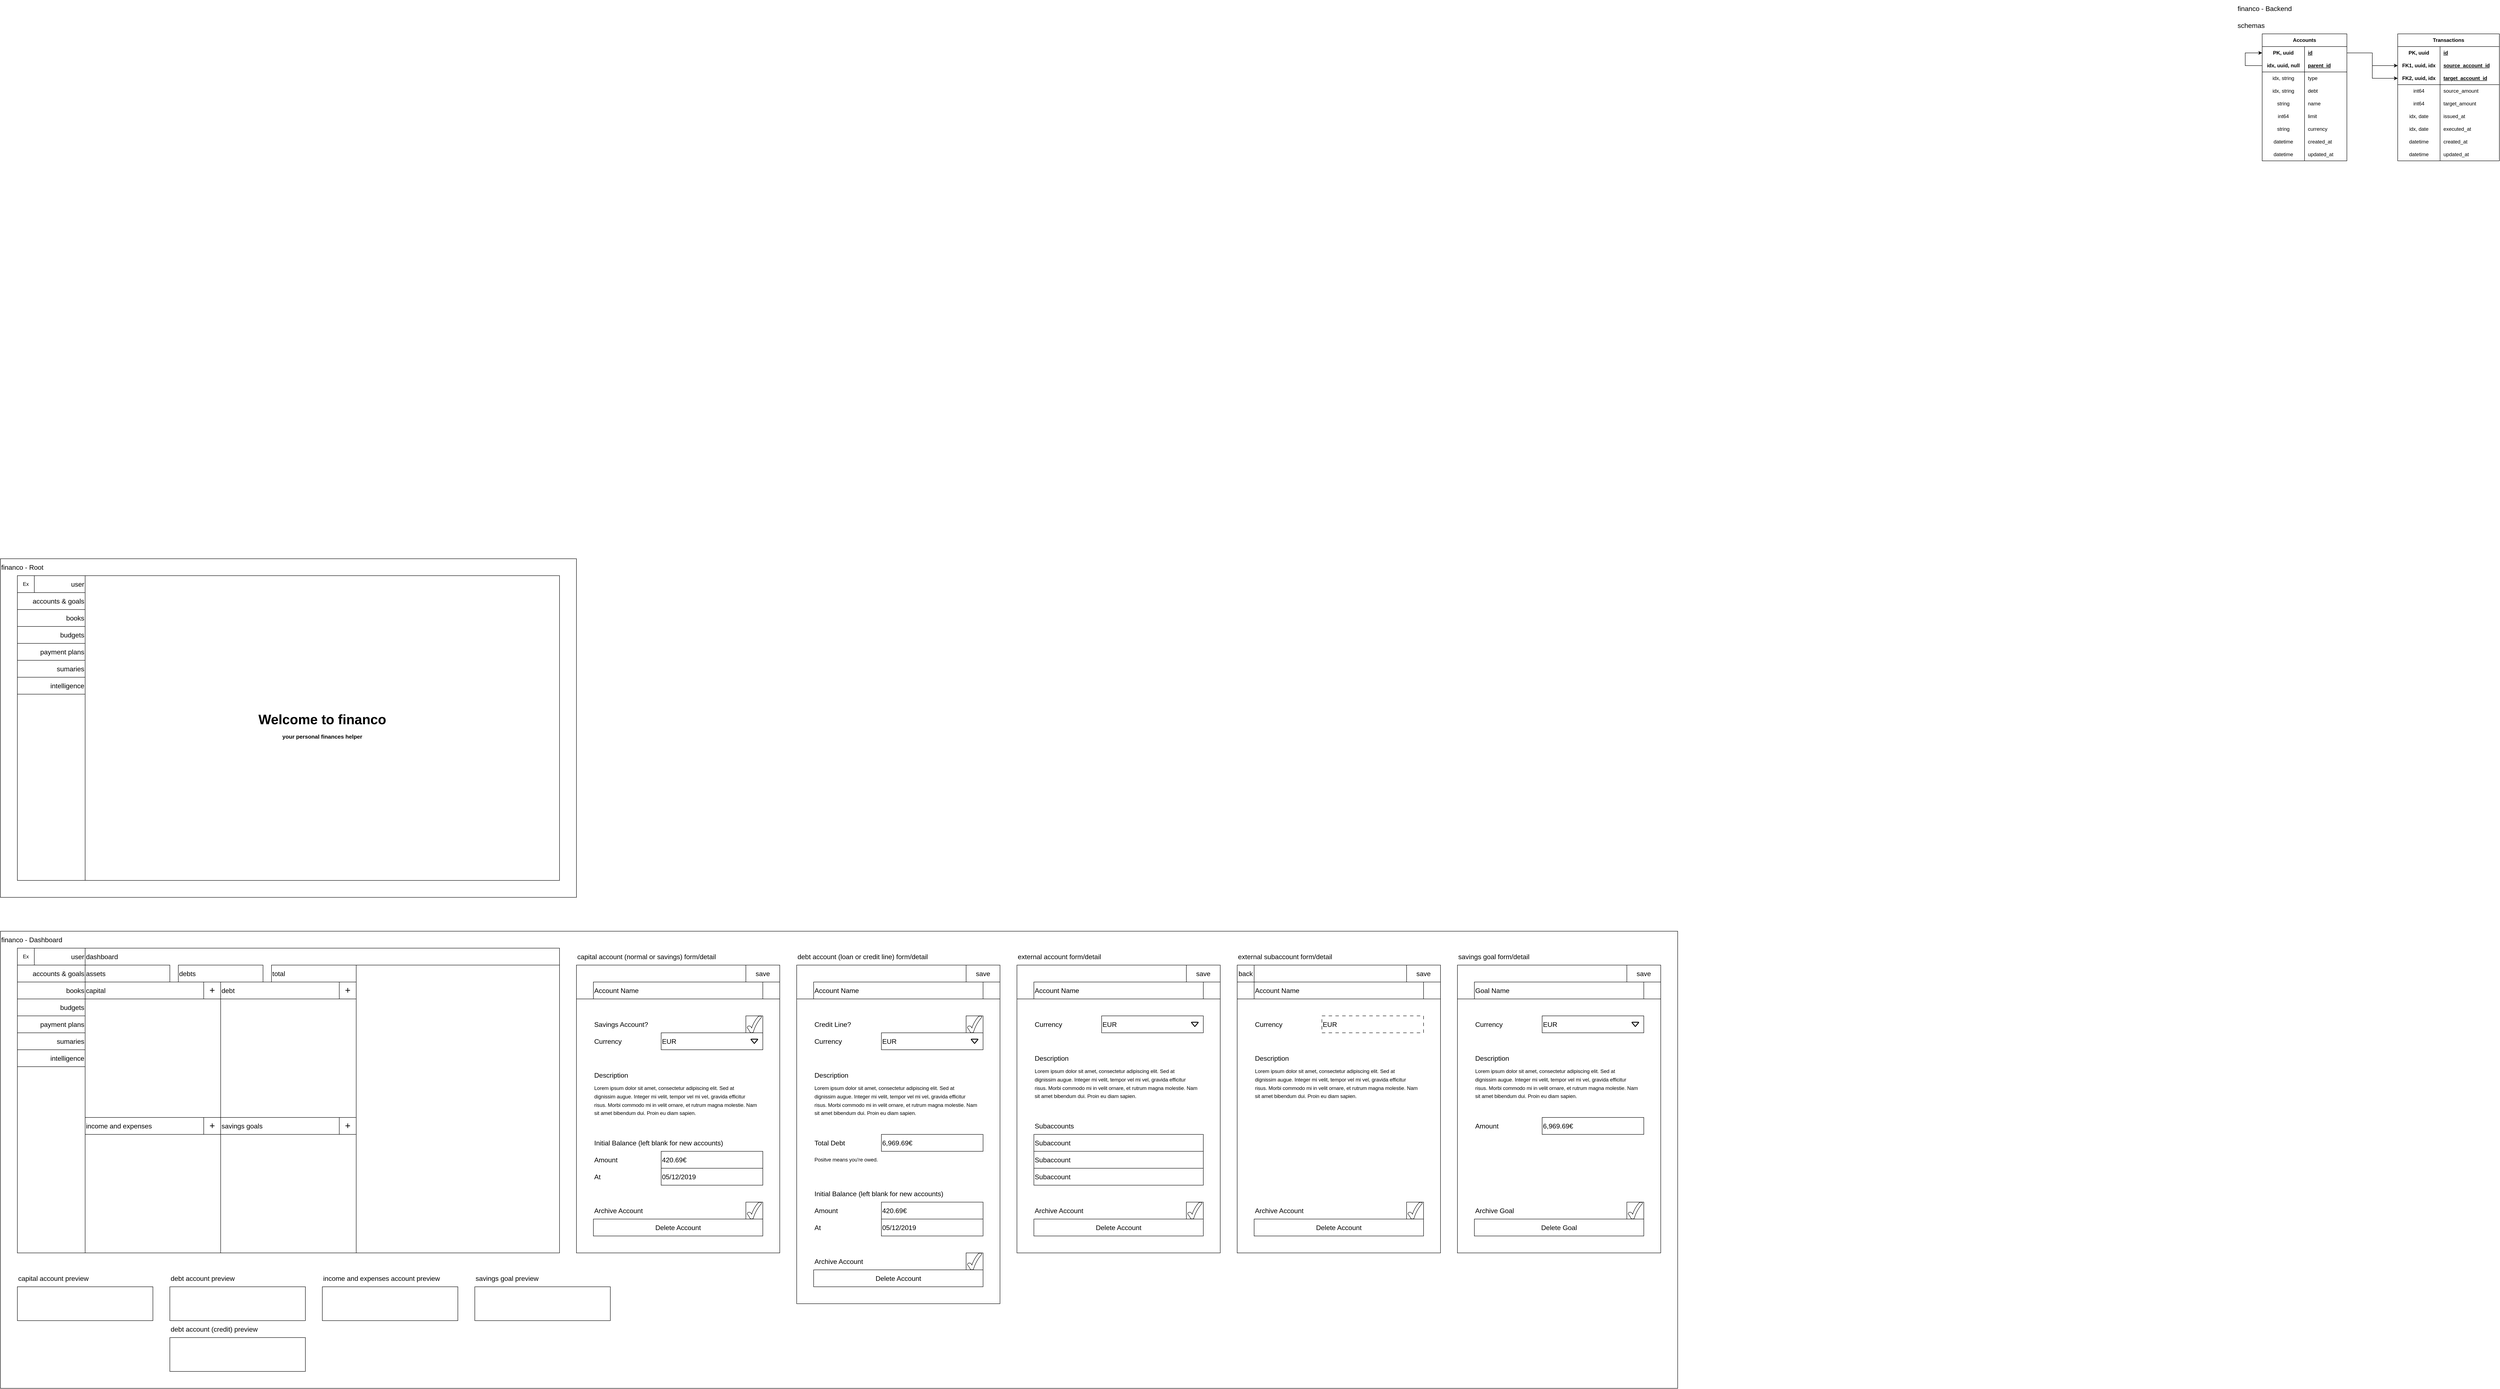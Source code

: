 <mxfile version="24.2.5" type="device">
  <diagram name="Page-1" id="VuwXhPkneWaQt1oANMLb">
    <mxGraphModel dx="7773" dy="1468" grid="1" gridSize="10" guides="1" tooltips="1" connect="1" arrows="1" fold="1" page="0" pageScale="1" pageWidth="827" pageHeight="1169" math="0" shadow="0">
      <root>
        <mxCell id="0" />
        <mxCell id="1" parent="0" />
        <mxCell id="q6YRL2y-4UCtHP_6CSU_-71" value="" style="rounded=0;whiteSpace=wrap;html=1;fillColor=none;" parent="1" vertex="1">
          <mxGeometry x="-5920" y="1240" width="1360" height="800" as="geometry" />
        </mxCell>
        <mxCell id="q6YRL2y-4UCtHP_6CSU_-69" value="" style="rounded=0;whiteSpace=wrap;html=1;fillColor=none;" parent="1" vertex="1">
          <mxGeometry x="-5920" y="2120" width="3960" height="1080" as="geometry" />
        </mxCell>
        <mxCell id="CXoVEn3boQ6BuUncEgj--25" value="" style="rounded=0;whiteSpace=wrap;html=1;fillColor=none;" parent="1" vertex="1">
          <mxGeometry x="-4560" y="2200" width="480" height="80" as="geometry" />
        </mxCell>
        <mxCell id="kbgQAuRZCP_CyPvUak2K-2" value="" style="rounded=0;whiteSpace=wrap;html=1;fillColor=none;" parent="1" vertex="1">
          <mxGeometry x="-5400" y="2240" width="320" height="640" as="geometry" />
        </mxCell>
        <mxCell id="ETx7UZ4T_dvTQ4eMana_-1" value="" style="rounded=0;whiteSpace=wrap;html=1;fillColor=none;" parent="1" vertex="1">
          <mxGeometry x="-5880" y="2160" width="1280" height="720" as="geometry" />
        </mxCell>
        <mxCell id="vruM4wpUuPUIeD8IqJDj-178" value="" style="rounded=0;whiteSpace=wrap;html=1;fillColor=none;" parent="1" vertex="1">
          <mxGeometry x="-5880" y="1280" width="1280" height="720" as="geometry" />
        </mxCell>
        <mxCell id="vruM4wpUuPUIeD8IqJDj-166" value="" style="rounded=0;whiteSpace=wrap;html=1;fillColor=none;" parent="1" vertex="1">
          <mxGeometry x="-5720" y="2240" width="320" height="640" as="geometry" />
        </mxCell>
        <mxCell id="ETx7UZ4T_dvTQ4eMana_-3" value="" style="rounded=0;whiteSpace=wrap;html=1;fillColor=none;" parent="1" vertex="1">
          <mxGeometry x="-5880" y="2160" width="160" height="720" as="geometry" />
        </mxCell>
        <mxCell id="vruM4wpUuPUIeD8IqJDj-94" style="edgeStyle=orthogonalEdgeStyle;rounded=0;orthogonalLoop=1;jettySize=auto;html=1;entryX=0;entryY=0.5;entryDx=0;entryDy=0;" parent="1" source="vruM4wpUuPUIeD8IqJDj-84" target="vruM4wpUuPUIeD8IqJDj-81" edge="1">
          <mxGeometry relative="1" as="geometry">
            <Array as="points">
              <mxPoint x="-620" y="75" />
              <mxPoint x="-620" y="45" />
            </Array>
          </mxGeometry>
        </mxCell>
        <mxCell id="sM1RgTTAlJYDwZzS1IwE-3" value="financo&amp;nbsp;- Backend" style="text;html=1;strokeColor=none;fillColor=none;align=left;verticalAlign=middle;whiteSpace=wrap;rounded=0;fontSize=16;" parent="1" vertex="1">
          <mxGeometry x="-640" y="-80" width="160" height="40" as="geometry" />
        </mxCell>
        <mxCell id="ETx7UZ4T_dvTQ4eMana_-4" value="financo&amp;nbsp;- Dashboard" style="text;html=1;strokeColor=none;fillColor=none;align=left;verticalAlign=middle;whiteSpace=wrap;rounded=0;fontSize=16;" parent="1" vertex="1">
          <mxGeometry x="-5920" y="2120" width="160" height="40" as="geometry" />
        </mxCell>
        <mxCell id="ETx7UZ4T_dvTQ4eMana_-5" value="dashboard" style="text;html=1;strokeColor=none;fillColor=none;align=left;verticalAlign=middle;whiteSpace=wrap;rounded=0;fontSize=16;" parent="1" vertex="1">
          <mxGeometry x="-5720" y="2160" width="160" height="40" as="geometry" />
        </mxCell>
        <mxCell id="ETx7UZ4T_dvTQ4eMana_-7" value="&lt;div style=&quot;text-align: justify;&quot;&gt;&lt;span style=&quot;background-color: initial;&quot;&gt;assets&lt;/span&gt;&lt;/div&gt;" style="text;html=1;strokeColor=default;fillColor=none;align=left;verticalAlign=middle;whiteSpace=wrap;rounded=0;fontSize=16;" parent="1" vertex="1">
          <mxGeometry x="-5720" y="2200" width="200" height="40" as="geometry" />
        </mxCell>
        <mxCell id="ETx7UZ4T_dvTQ4eMana_-8" value="" style="rounded=0;whiteSpace=wrap;html=1;fillColor=none;" parent="1" vertex="1">
          <mxGeometry x="-5080" y="2200" width="480" height="680" as="geometry" />
        </mxCell>
        <mxCell id="ETx7UZ4T_dvTQ4eMana_-10" value="debts" style="text;html=1;strokeColor=default;fillColor=none;align=left;verticalAlign=middle;whiteSpace=wrap;rounded=0;fontSize=16;" parent="1" vertex="1">
          <mxGeometry x="-5500" y="2200" width="200" height="40" as="geometry" />
        </mxCell>
        <mxCell id="ETx7UZ4T_dvTQ4eMana_-11" value="total" style="text;html=1;strokeColor=default;fillColor=none;align=left;verticalAlign=middle;whiteSpace=wrap;rounded=0;fontSize=16;" parent="1" vertex="1">
          <mxGeometry x="-5280" y="2200" width="200" height="40" as="geometry" />
        </mxCell>
        <mxCell id="ETx7UZ4T_dvTQ4eMana_-14" value="&lt;div style=&quot;text-align: justify;&quot;&gt;capital&lt;/div&gt;" style="text;html=1;strokeColor=default;fillColor=none;align=left;verticalAlign=middle;whiteSpace=wrap;rounded=0;fontSize=16;" parent="1" vertex="1">
          <mxGeometry x="-5720" y="2240" width="320" height="40" as="geometry" />
        </mxCell>
        <mxCell id="ETx7UZ4T_dvTQ4eMana_-16" value="&lt;div style=&quot;text-align: justify;&quot;&gt;&lt;span style=&quot;background-color: initial;&quot;&gt;debt&lt;/span&gt;&lt;/div&gt;" style="text;html=1;strokeColor=default;fillColor=none;align=left;verticalAlign=middle;whiteSpace=wrap;rounded=0;fontSize=16;" parent="1" vertex="1">
          <mxGeometry x="-5400" y="2240" width="320" height="40" as="geometry" />
        </mxCell>
        <mxCell id="ETx7UZ4T_dvTQ4eMana_-18" value="&lt;div style=&quot;text-align: justify;&quot;&gt;&lt;span style=&quot;background-color: initial;&quot;&gt;savings goals&lt;/span&gt;&lt;/div&gt;" style="text;html=1;strokeColor=default;fillColor=none;align=left;verticalAlign=middle;whiteSpace=wrap;rounded=0;fontSize=16;" parent="1" vertex="1">
          <mxGeometry x="-5400" y="2560" width="320" height="40" as="geometry" />
        </mxCell>
        <mxCell id="ETx7UZ4T_dvTQ4eMana_-19" value="&lt;div style=&quot;text-align: justify;&quot;&gt;&lt;span style=&quot;background-color: initial;&quot;&gt;income and expenses&lt;/span&gt;&lt;/div&gt;" style="text;html=1;strokeColor=default;fillColor=none;align=left;verticalAlign=middle;whiteSpace=wrap;rounded=0;fontSize=16;" parent="1" vertex="1">
          <mxGeometry x="-5720" y="2560" width="320" height="40" as="geometry" />
        </mxCell>
        <mxCell id="vruM4wpUuPUIeD8IqJDj-80" value="Accounts" style="shape=table;startSize=30;container=1;collapsible=1;childLayout=tableLayout;fixedRows=1;rowLines=0;fontStyle=1;align=center;resizeLast=1;html=1;whiteSpace=wrap;" parent="1" vertex="1">
          <mxGeometry x="-580" width="200" height="300" as="geometry" />
        </mxCell>
        <mxCell id="vruM4wpUuPUIeD8IqJDj-81" value="" style="shape=tableRow;horizontal=0;startSize=0;swimlaneHead=0;swimlaneBody=0;fillColor=none;collapsible=0;dropTarget=0;points=[[0,0.5],[1,0.5]];portConstraint=eastwest;top=0;left=0;right=0;bottom=0;html=1;" parent="vruM4wpUuPUIeD8IqJDj-80" vertex="1">
          <mxGeometry y="30" width="200" height="30" as="geometry" />
        </mxCell>
        <mxCell id="vruM4wpUuPUIeD8IqJDj-82" value="PK, uuid" style="shape=partialRectangle;connectable=0;fillColor=none;top=0;left=0;bottom=0;right=0;fontStyle=1;overflow=hidden;html=1;whiteSpace=wrap;" parent="vruM4wpUuPUIeD8IqJDj-81" vertex="1">
          <mxGeometry width="100" height="30" as="geometry">
            <mxRectangle width="100" height="30" as="alternateBounds" />
          </mxGeometry>
        </mxCell>
        <mxCell id="vruM4wpUuPUIeD8IqJDj-83" value="id" style="shape=partialRectangle;connectable=0;fillColor=none;top=0;left=0;bottom=0;right=0;align=left;spacingLeft=6;fontStyle=5;overflow=hidden;html=1;whiteSpace=wrap;" parent="vruM4wpUuPUIeD8IqJDj-81" vertex="1">
          <mxGeometry x="100" width="100" height="30" as="geometry">
            <mxRectangle width="100" height="30" as="alternateBounds" />
          </mxGeometry>
        </mxCell>
        <mxCell id="vruM4wpUuPUIeD8IqJDj-84" value="" style="shape=tableRow;horizontal=0;startSize=0;swimlaneHead=0;swimlaneBody=0;fillColor=none;collapsible=0;dropTarget=0;points=[[0,0.5],[1,0.5]];portConstraint=eastwest;top=0;left=0;right=0;bottom=1;html=1;" parent="vruM4wpUuPUIeD8IqJDj-80" vertex="1">
          <mxGeometry y="60" width="200" height="30" as="geometry" />
        </mxCell>
        <mxCell id="vruM4wpUuPUIeD8IqJDj-85" value="idx, uuid, null" style="shape=partialRectangle;connectable=0;fillColor=none;top=0;left=0;bottom=0;right=0;fontStyle=1;overflow=hidden;html=1;whiteSpace=wrap;" parent="vruM4wpUuPUIeD8IqJDj-84" vertex="1">
          <mxGeometry width="100" height="30" as="geometry">
            <mxRectangle width="100" height="30" as="alternateBounds" />
          </mxGeometry>
        </mxCell>
        <mxCell id="vruM4wpUuPUIeD8IqJDj-86" value="parent_id" style="shape=partialRectangle;connectable=0;fillColor=none;top=0;left=0;bottom=0;right=0;align=left;spacingLeft=6;fontStyle=5;overflow=hidden;html=1;whiteSpace=wrap;" parent="vruM4wpUuPUIeD8IqJDj-84" vertex="1">
          <mxGeometry x="100" width="100" height="30" as="geometry">
            <mxRectangle width="100" height="30" as="alternateBounds" />
          </mxGeometry>
        </mxCell>
        <mxCell id="vruM4wpUuPUIeD8IqJDj-87" value="" style="shape=tableRow;horizontal=0;startSize=0;swimlaneHead=0;swimlaneBody=0;fillColor=none;collapsible=0;dropTarget=0;points=[[0,0.5],[1,0.5]];portConstraint=eastwest;top=0;left=0;right=0;bottom=0;html=1;" parent="vruM4wpUuPUIeD8IqJDj-80" vertex="1">
          <mxGeometry y="90" width="200" height="30" as="geometry" />
        </mxCell>
        <mxCell id="vruM4wpUuPUIeD8IqJDj-88" value="idx, string" style="shape=partialRectangle;connectable=0;fillColor=none;top=0;left=0;bottom=0;right=0;editable=1;overflow=hidden;html=1;whiteSpace=wrap;" parent="vruM4wpUuPUIeD8IqJDj-87" vertex="1">
          <mxGeometry width="100" height="30" as="geometry">
            <mxRectangle width="100" height="30" as="alternateBounds" />
          </mxGeometry>
        </mxCell>
        <mxCell id="vruM4wpUuPUIeD8IqJDj-89" value="type" style="shape=partialRectangle;connectable=0;fillColor=none;top=0;left=0;bottom=0;right=0;align=left;spacingLeft=6;overflow=hidden;html=1;whiteSpace=wrap;" parent="vruM4wpUuPUIeD8IqJDj-87" vertex="1">
          <mxGeometry x="100" width="100" height="30" as="geometry">
            <mxRectangle width="100" height="30" as="alternateBounds" />
          </mxGeometry>
        </mxCell>
        <mxCell id="vruM4wpUuPUIeD8IqJDj-90" value="" style="shape=tableRow;horizontal=0;startSize=0;swimlaneHead=0;swimlaneBody=0;fillColor=none;collapsible=0;dropTarget=0;points=[[0,0.5],[1,0.5]];portConstraint=eastwest;top=0;left=0;right=0;bottom=0;html=1;" parent="vruM4wpUuPUIeD8IqJDj-80" vertex="1">
          <mxGeometry y="120" width="200" height="30" as="geometry" />
        </mxCell>
        <mxCell id="vruM4wpUuPUIeD8IqJDj-91" value="idx, string" style="shape=partialRectangle;connectable=0;fillColor=none;top=0;left=0;bottom=0;right=0;editable=1;overflow=hidden;html=1;whiteSpace=wrap;" parent="vruM4wpUuPUIeD8IqJDj-90" vertex="1">
          <mxGeometry width="100" height="30" as="geometry">
            <mxRectangle width="100" height="30" as="alternateBounds" />
          </mxGeometry>
        </mxCell>
        <mxCell id="vruM4wpUuPUIeD8IqJDj-92" value="debt" style="shape=partialRectangle;connectable=0;fillColor=none;top=0;left=0;bottom=0;right=0;align=left;spacingLeft=6;overflow=hidden;html=1;whiteSpace=wrap;" parent="vruM4wpUuPUIeD8IqJDj-90" vertex="1">
          <mxGeometry x="100" width="100" height="30" as="geometry">
            <mxRectangle width="100" height="30" as="alternateBounds" />
          </mxGeometry>
        </mxCell>
        <mxCell id="vruM4wpUuPUIeD8IqJDj-95" value="" style="shape=tableRow;horizontal=0;startSize=0;swimlaneHead=0;swimlaneBody=0;fillColor=none;collapsible=0;dropTarget=0;points=[[0,0.5],[1,0.5]];portConstraint=eastwest;top=0;left=0;right=0;bottom=0;html=1;" parent="vruM4wpUuPUIeD8IqJDj-80" vertex="1">
          <mxGeometry y="150" width="200" height="30" as="geometry" />
        </mxCell>
        <mxCell id="vruM4wpUuPUIeD8IqJDj-96" value="string" style="shape=partialRectangle;connectable=0;fillColor=none;top=0;left=0;bottom=0;right=0;editable=1;overflow=hidden;html=1;whiteSpace=wrap;" parent="vruM4wpUuPUIeD8IqJDj-95" vertex="1">
          <mxGeometry width="100" height="30" as="geometry">
            <mxRectangle width="100" height="30" as="alternateBounds" />
          </mxGeometry>
        </mxCell>
        <mxCell id="vruM4wpUuPUIeD8IqJDj-97" value="name" style="shape=partialRectangle;connectable=0;fillColor=none;top=0;left=0;bottom=0;right=0;align=left;spacingLeft=6;overflow=hidden;html=1;whiteSpace=wrap;" parent="vruM4wpUuPUIeD8IqJDj-95" vertex="1">
          <mxGeometry x="100" width="100" height="30" as="geometry">
            <mxRectangle width="100" height="30" as="alternateBounds" />
          </mxGeometry>
        </mxCell>
        <mxCell id="vruM4wpUuPUIeD8IqJDj-98" value="" style="shape=tableRow;horizontal=0;startSize=0;swimlaneHead=0;swimlaneBody=0;fillColor=none;collapsible=0;dropTarget=0;points=[[0,0.5],[1,0.5]];portConstraint=eastwest;top=0;left=0;right=0;bottom=0;html=1;" parent="vruM4wpUuPUIeD8IqJDj-80" vertex="1">
          <mxGeometry y="180" width="200" height="30" as="geometry" />
        </mxCell>
        <mxCell id="vruM4wpUuPUIeD8IqJDj-99" value="int64" style="shape=partialRectangle;connectable=0;fillColor=none;top=0;left=0;bottom=0;right=0;editable=1;overflow=hidden;html=1;whiteSpace=wrap;" parent="vruM4wpUuPUIeD8IqJDj-98" vertex="1">
          <mxGeometry width="100" height="30" as="geometry">
            <mxRectangle width="100" height="30" as="alternateBounds" />
          </mxGeometry>
        </mxCell>
        <mxCell id="vruM4wpUuPUIeD8IqJDj-100" value="limit" style="shape=partialRectangle;connectable=0;fillColor=none;top=0;left=0;bottom=0;right=0;align=left;spacingLeft=6;overflow=hidden;html=1;whiteSpace=wrap;" parent="vruM4wpUuPUIeD8IqJDj-98" vertex="1">
          <mxGeometry x="100" width="100" height="30" as="geometry">
            <mxRectangle width="100" height="30" as="alternateBounds" />
          </mxGeometry>
        </mxCell>
        <mxCell id="vruM4wpUuPUIeD8IqJDj-101" value="" style="shape=tableRow;horizontal=0;startSize=0;swimlaneHead=0;swimlaneBody=0;fillColor=none;collapsible=0;dropTarget=0;points=[[0,0.5],[1,0.5]];portConstraint=eastwest;top=0;left=0;right=0;bottom=0;html=1;" parent="vruM4wpUuPUIeD8IqJDj-80" vertex="1">
          <mxGeometry y="210" width="200" height="30" as="geometry" />
        </mxCell>
        <mxCell id="vruM4wpUuPUIeD8IqJDj-102" value="string" style="shape=partialRectangle;connectable=0;fillColor=none;top=0;left=0;bottom=0;right=0;editable=1;overflow=hidden;html=1;whiteSpace=wrap;" parent="vruM4wpUuPUIeD8IqJDj-101" vertex="1">
          <mxGeometry width="100" height="30" as="geometry">
            <mxRectangle width="100" height="30" as="alternateBounds" />
          </mxGeometry>
        </mxCell>
        <mxCell id="vruM4wpUuPUIeD8IqJDj-103" value="currency" style="shape=partialRectangle;connectable=0;fillColor=none;top=0;left=0;bottom=0;right=0;align=left;spacingLeft=6;overflow=hidden;html=1;whiteSpace=wrap;" parent="vruM4wpUuPUIeD8IqJDj-101" vertex="1">
          <mxGeometry x="100" width="100" height="30" as="geometry">
            <mxRectangle width="100" height="30" as="alternateBounds" />
          </mxGeometry>
        </mxCell>
        <mxCell id="vruM4wpUuPUIeD8IqJDj-144" value="" style="shape=tableRow;horizontal=0;startSize=0;swimlaneHead=0;swimlaneBody=0;fillColor=none;collapsible=0;dropTarget=0;points=[[0,0.5],[1,0.5]];portConstraint=eastwest;top=0;left=0;right=0;bottom=0;html=1;" parent="vruM4wpUuPUIeD8IqJDj-80" vertex="1">
          <mxGeometry y="240" width="200" height="30" as="geometry" />
        </mxCell>
        <mxCell id="vruM4wpUuPUIeD8IqJDj-145" value="datetime" style="shape=partialRectangle;connectable=0;fillColor=none;top=0;left=0;bottom=0;right=0;editable=1;overflow=hidden;html=1;whiteSpace=wrap;" parent="vruM4wpUuPUIeD8IqJDj-144" vertex="1">
          <mxGeometry width="100" height="30" as="geometry">
            <mxRectangle width="100" height="30" as="alternateBounds" />
          </mxGeometry>
        </mxCell>
        <mxCell id="vruM4wpUuPUIeD8IqJDj-146" value="created_at" style="shape=partialRectangle;connectable=0;fillColor=none;top=0;left=0;bottom=0;right=0;align=left;spacingLeft=6;overflow=hidden;html=1;whiteSpace=wrap;" parent="vruM4wpUuPUIeD8IqJDj-144" vertex="1">
          <mxGeometry x="100" width="100" height="30" as="geometry">
            <mxRectangle width="100" height="30" as="alternateBounds" />
          </mxGeometry>
        </mxCell>
        <mxCell id="vruM4wpUuPUIeD8IqJDj-147" value="" style="shape=tableRow;horizontal=0;startSize=0;swimlaneHead=0;swimlaneBody=0;fillColor=none;collapsible=0;dropTarget=0;points=[[0,0.5],[1,0.5]];portConstraint=eastwest;top=0;left=0;right=0;bottom=0;html=1;" parent="vruM4wpUuPUIeD8IqJDj-80" vertex="1">
          <mxGeometry y="270" width="200" height="30" as="geometry" />
        </mxCell>
        <mxCell id="vruM4wpUuPUIeD8IqJDj-148" value="datetime" style="shape=partialRectangle;connectable=0;fillColor=none;top=0;left=0;bottom=0;right=0;editable=1;overflow=hidden;html=1;whiteSpace=wrap;" parent="vruM4wpUuPUIeD8IqJDj-147" vertex="1">
          <mxGeometry width="100" height="30" as="geometry">
            <mxRectangle width="100" height="30" as="alternateBounds" />
          </mxGeometry>
        </mxCell>
        <mxCell id="vruM4wpUuPUIeD8IqJDj-149" value="updated_at" style="shape=partialRectangle;connectable=0;fillColor=none;top=0;left=0;bottom=0;right=0;align=left;spacingLeft=6;overflow=hidden;html=1;whiteSpace=wrap;" parent="vruM4wpUuPUIeD8IqJDj-147" vertex="1">
          <mxGeometry x="100" width="100" height="30" as="geometry">
            <mxRectangle width="100" height="30" as="alternateBounds" />
          </mxGeometry>
        </mxCell>
        <mxCell id="vruM4wpUuPUIeD8IqJDj-104" value="Transactions" style="shape=table;startSize=30;container=1;collapsible=1;childLayout=tableLayout;fixedRows=1;rowLines=0;fontStyle=1;align=center;resizeLast=1;html=1;whiteSpace=wrap;" parent="1" vertex="1">
          <mxGeometry x="-260" width="240" height="300" as="geometry" />
        </mxCell>
        <mxCell id="vruM4wpUuPUIeD8IqJDj-105" value="" style="shape=tableRow;horizontal=0;startSize=0;swimlaneHead=0;swimlaneBody=0;fillColor=none;collapsible=0;dropTarget=0;points=[[0,0.5],[1,0.5]];portConstraint=eastwest;top=0;left=0;right=0;bottom=0;html=1;" parent="vruM4wpUuPUIeD8IqJDj-104" vertex="1">
          <mxGeometry y="30" width="240" height="30" as="geometry" />
        </mxCell>
        <mxCell id="vruM4wpUuPUIeD8IqJDj-106" value="PK, uuid" style="shape=partialRectangle;connectable=0;fillColor=none;top=0;left=0;bottom=0;right=0;fontStyle=1;overflow=hidden;html=1;whiteSpace=wrap;" parent="vruM4wpUuPUIeD8IqJDj-105" vertex="1">
          <mxGeometry width="100" height="30" as="geometry">
            <mxRectangle width="100" height="30" as="alternateBounds" />
          </mxGeometry>
        </mxCell>
        <mxCell id="vruM4wpUuPUIeD8IqJDj-107" value="id" style="shape=partialRectangle;connectable=0;fillColor=none;top=0;left=0;bottom=0;right=0;align=left;spacingLeft=6;fontStyle=5;overflow=hidden;html=1;whiteSpace=wrap;" parent="vruM4wpUuPUIeD8IqJDj-105" vertex="1">
          <mxGeometry x="100" width="140" height="30" as="geometry">
            <mxRectangle width="140" height="30" as="alternateBounds" />
          </mxGeometry>
        </mxCell>
        <mxCell id="vruM4wpUuPUIeD8IqJDj-135" value="" style="shape=tableRow;horizontal=0;startSize=0;swimlaneHead=0;swimlaneBody=0;fillColor=none;collapsible=0;dropTarget=0;points=[[0,0.5],[1,0.5]];portConstraint=eastwest;top=0;left=0;right=0;bottom=0;html=1;" parent="vruM4wpUuPUIeD8IqJDj-104" vertex="1">
          <mxGeometry y="60" width="240" height="30" as="geometry" />
        </mxCell>
        <mxCell id="vruM4wpUuPUIeD8IqJDj-136" value="FK1, uuid, idx" style="shape=partialRectangle;connectable=0;fillColor=none;top=0;left=0;bottom=0;right=0;fontStyle=1;overflow=hidden;html=1;whiteSpace=wrap;" parent="vruM4wpUuPUIeD8IqJDj-135" vertex="1">
          <mxGeometry width="100" height="30" as="geometry">
            <mxRectangle width="100" height="30" as="alternateBounds" />
          </mxGeometry>
        </mxCell>
        <mxCell id="vruM4wpUuPUIeD8IqJDj-137" value="source_account_id" style="shape=partialRectangle;connectable=0;fillColor=none;top=0;left=0;bottom=0;right=0;align=left;spacingLeft=6;fontStyle=5;overflow=hidden;html=1;whiteSpace=wrap;" parent="vruM4wpUuPUIeD8IqJDj-135" vertex="1">
          <mxGeometry x="100" width="140" height="30" as="geometry">
            <mxRectangle width="140" height="30" as="alternateBounds" />
          </mxGeometry>
        </mxCell>
        <mxCell id="vruM4wpUuPUIeD8IqJDj-108" value="" style="shape=tableRow;horizontal=0;startSize=0;swimlaneHead=0;swimlaneBody=0;fillColor=none;collapsible=0;dropTarget=0;points=[[0,0.5],[1,0.5]];portConstraint=eastwest;top=0;left=0;right=0;bottom=1;html=1;" parent="vruM4wpUuPUIeD8IqJDj-104" vertex="1">
          <mxGeometry y="90" width="240" height="30" as="geometry" />
        </mxCell>
        <mxCell id="vruM4wpUuPUIeD8IqJDj-109" value="FK2, uuid, idx" style="shape=partialRectangle;connectable=0;fillColor=none;top=0;left=0;bottom=0;right=0;fontStyle=1;overflow=hidden;html=1;whiteSpace=wrap;" parent="vruM4wpUuPUIeD8IqJDj-108" vertex="1">
          <mxGeometry width="100" height="30" as="geometry">
            <mxRectangle width="100" height="30" as="alternateBounds" />
          </mxGeometry>
        </mxCell>
        <mxCell id="vruM4wpUuPUIeD8IqJDj-110" value="target_account_id" style="shape=partialRectangle;connectable=0;fillColor=none;top=0;left=0;bottom=0;right=0;align=left;spacingLeft=6;fontStyle=5;overflow=hidden;html=1;whiteSpace=wrap;" parent="vruM4wpUuPUIeD8IqJDj-108" vertex="1">
          <mxGeometry x="100" width="140" height="30" as="geometry">
            <mxRectangle width="140" height="30" as="alternateBounds" />
          </mxGeometry>
        </mxCell>
        <mxCell id="vruM4wpUuPUIeD8IqJDj-111" value="" style="shape=tableRow;horizontal=0;startSize=0;swimlaneHead=0;swimlaneBody=0;fillColor=none;collapsible=0;dropTarget=0;points=[[0,0.5],[1,0.5]];portConstraint=eastwest;top=0;left=0;right=0;bottom=0;html=1;" parent="vruM4wpUuPUIeD8IqJDj-104" vertex="1">
          <mxGeometry y="120" width="240" height="30" as="geometry" />
        </mxCell>
        <mxCell id="vruM4wpUuPUIeD8IqJDj-112" value="int64" style="shape=partialRectangle;connectable=0;fillColor=none;top=0;left=0;bottom=0;right=0;editable=1;overflow=hidden;html=1;whiteSpace=wrap;" parent="vruM4wpUuPUIeD8IqJDj-111" vertex="1">
          <mxGeometry width="100" height="30" as="geometry">
            <mxRectangle width="100" height="30" as="alternateBounds" />
          </mxGeometry>
        </mxCell>
        <mxCell id="vruM4wpUuPUIeD8IqJDj-113" value="source_amount" style="shape=partialRectangle;connectable=0;fillColor=none;top=0;left=0;bottom=0;right=0;align=left;spacingLeft=6;overflow=hidden;html=1;whiteSpace=wrap;" parent="vruM4wpUuPUIeD8IqJDj-111" vertex="1">
          <mxGeometry x="100" width="140" height="30" as="geometry">
            <mxRectangle width="140" height="30" as="alternateBounds" />
          </mxGeometry>
        </mxCell>
        <mxCell id="vruM4wpUuPUIeD8IqJDj-138" value="" style="shape=tableRow;horizontal=0;startSize=0;swimlaneHead=0;swimlaneBody=0;fillColor=none;collapsible=0;dropTarget=0;points=[[0,0.5],[1,0.5]];portConstraint=eastwest;top=0;left=0;right=0;bottom=0;html=1;" parent="vruM4wpUuPUIeD8IqJDj-104" vertex="1">
          <mxGeometry y="150" width="240" height="30" as="geometry" />
        </mxCell>
        <mxCell id="vruM4wpUuPUIeD8IqJDj-139" value="int64" style="shape=partialRectangle;connectable=0;fillColor=none;top=0;left=0;bottom=0;right=0;editable=1;overflow=hidden;html=1;whiteSpace=wrap;" parent="vruM4wpUuPUIeD8IqJDj-138" vertex="1">
          <mxGeometry width="100" height="30" as="geometry">
            <mxRectangle width="100" height="30" as="alternateBounds" />
          </mxGeometry>
        </mxCell>
        <mxCell id="vruM4wpUuPUIeD8IqJDj-140" value="target_amount" style="shape=partialRectangle;connectable=0;fillColor=none;top=0;left=0;bottom=0;right=0;align=left;spacingLeft=6;overflow=hidden;html=1;whiteSpace=wrap;" parent="vruM4wpUuPUIeD8IqJDj-138" vertex="1">
          <mxGeometry x="100" width="140" height="30" as="geometry">
            <mxRectangle width="140" height="30" as="alternateBounds" />
          </mxGeometry>
        </mxCell>
        <mxCell id="vruM4wpUuPUIeD8IqJDj-114" value="" style="shape=tableRow;horizontal=0;startSize=0;swimlaneHead=0;swimlaneBody=0;fillColor=none;collapsible=0;dropTarget=0;points=[[0,0.5],[1,0.5]];portConstraint=eastwest;top=0;left=0;right=0;bottom=0;html=1;" parent="vruM4wpUuPUIeD8IqJDj-104" vertex="1">
          <mxGeometry y="180" width="240" height="30" as="geometry" />
        </mxCell>
        <mxCell id="vruM4wpUuPUIeD8IqJDj-115" value="idx, date" style="shape=partialRectangle;connectable=0;fillColor=none;top=0;left=0;bottom=0;right=0;editable=1;overflow=hidden;html=1;whiteSpace=wrap;" parent="vruM4wpUuPUIeD8IqJDj-114" vertex="1">
          <mxGeometry width="100" height="30" as="geometry">
            <mxRectangle width="100" height="30" as="alternateBounds" />
          </mxGeometry>
        </mxCell>
        <mxCell id="vruM4wpUuPUIeD8IqJDj-116" value="issued_at" style="shape=partialRectangle;connectable=0;fillColor=none;top=0;left=0;bottom=0;right=0;align=left;spacingLeft=6;overflow=hidden;html=1;whiteSpace=wrap;" parent="vruM4wpUuPUIeD8IqJDj-114" vertex="1">
          <mxGeometry x="100" width="140" height="30" as="geometry">
            <mxRectangle width="140" height="30" as="alternateBounds" />
          </mxGeometry>
        </mxCell>
        <mxCell id="vruM4wpUuPUIeD8IqJDj-141" value="" style="shape=tableRow;horizontal=0;startSize=0;swimlaneHead=0;swimlaneBody=0;fillColor=none;collapsible=0;dropTarget=0;points=[[0,0.5],[1,0.5]];portConstraint=eastwest;top=0;left=0;right=0;bottom=0;html=1;" parent="vruM4wpUuPUIeD8IqJDj-104" vertex="1">
          <mxGeometry y="210" width="240" height="30" as="geometry" />
        </mxCell>
        <mxCell id="vruM4wpUuPUIeD8IqJDj-142" value="idx, date" style="shape=partialRectangle;connectable=0;fillColor=none;top=0;left=0;bottom=0;right=0;editable=1;overflow=hidden;html=1;whiteSpace=wrap;" parent="vruM4wpUuPUIeD8IqJDj-141" vertex="1">
          <mxGeometry width="100" height="30" as="geometry">
            <mxRectangle width="100" height="30" as="alternateBounds" />
          </mxGeometry>
        </mxCell>
        <mxCell id="vruM4wpUuPUIeD8IqJDj-143" value="executed_at" style="shape=partialRectangle;connectable=0;fillColor=none;top=0;left=0;bottom=0;right=0;align=left;spacingLeft=6;overflow=hidden;html=1;whiteSpace=wrap;" parent="vruM4wpUuPUIeD8IqJDj-141" vertex="1">
          <mxGeometry x="100" width="140" height="30" as="geometry">
            <mxRectangle width="140" height="30" as="alternateBounds" />
          </mxGeometry>
        </mxCell>
        <mxCell id="vruM4wpUuPUIeD8IqJDj-150" value="" style="shape=tableRow;horizontal=0;startSize=0;swimlaneHead=0;swimlaneBody=0;fillColor=none;collapsible=0;dropTarget=0;points=[[0,0.5],[1,0.5]];portConstraint=eastwest;top=0;left=0;right=0;bottom=0;html=1;" parent="vruM4wpUuPUIeD8IqJDj-104" vertex="1">
          <mxGeometry y="240" width="240" height="30" as="geometry" />
        </mxCell>
        <mxCell id="vruM4wpUuPUIeD8IqJDj-151" value="datetime" style="shape=partialRectangle;connectable=0;fillColor=none;top=0;left=0;bottom=0;right=0;editable=1;overflow=hidden;html=1;whiteSpace=wrap;" parent="vruM4wpUuPUIeD8IqJDj-150" vertex="1">
          <mxGeometry width="100" height="30" as="geometry">
            <mxRectangle width="100" height="30" as="alternateBounds" />
          </mxGeometry>
        </mxCell>
        <mxCell id="vruM4wpUuPUIeD8IqJDj-152" value="created_at" style="shape=partialRectangle;connectable=0;fillColor=none;top=0;left=0;bottom=0;right=0;align=left;spacingLeft=6;overflow=hidden;html=1;whiteSpace=wrap;" parent="vruM4wpUuPUIeD8IqJDj-150" vertex="1">
          <mxGeometry x="100" width="140" height="30" as="geometry">
            <mxRectangle width="140" height="30" as="alternateBounds" />
          </mxGeometry>
        </mxCell>
        <mxCell id="vruM4wpUuPUIeD8IqJDj-153" value="" style="shape=tableRow;horizontal=0;startSize=0;swimlaneHead=0;swimlaneBody=0;fillColor=none;collapsible=0;dropTarget=0;points=[[0,0.5],[1,0.5]];portConstraint=eastwest;top=0;left=0;right=0;bottom=0;html=1;" parent="vruM4wpUuPUIeD8IqJDj-104" vertex="1">
          <mxGeometry y="270" width="240" height="30" as="geometry" />
        </mxCell>
        <mxCell id="vruM4wpUuPUIeD8IqJDj-154" value="datetime" style="shape=partialRectangle;connectable=0;fillColor=none;top=0;left=0;bottom=0;right=0;editable=1;overflow=hidden;html=1;whiteSpace=wrap;" parent="vruM4wpUuPUIeD8IqJDj-153" vertex="1">
          <mxGeometry width="100" height="30" as="geometry">
            <mxRectangle width="100" height="30" as="alternateBounds" />
          </mxGeometry>
        </mxCell>
        <mxCell id="vruM4wpUuPUIeD8IqJDj-155" value="updated_at" style="shape=partialRectangle;connectable=0;fillColor=none;top=0;left=0;bottom=0;right=0;align=left;spacingLeft=6;overflow=hidden;html=1;whiteSpace=wrap;" parent="vruM4wpUuPUIeD8IqJDj-153" vertex="1">
          <mxGeometry x="100" width="140" height="30" as="geometry">
            <mxRectangle width="140" height="30" as="alternateBounds" />
          </mxGeometry>
        </mxCell>
        <mxCell id="vruM4wpUuPUIeD8IqJDj-156" style="edgeStyle=orthogonalEdgeStyle;rounded=0;orthogonalLoop=1;jettySize=auto;html=1;entryX=0;entryY=0.5;entryDx=0;entryDy=0;" parent="1" source="vruM4wpUuPUIeD8IqJDj-81" target="vruM4wpUuPUIeD8IqJDj-135" edge="1">
          <mxGeometry relative="1" as="geometry" />
        </mxCell>
        <mxCell id="vruM4wpUuPUIeD8IqJDj-157" style="edgeStyle=orthogonalEdgeStyle;rounded=0;orthogonalLoop=1;jettySize=auto;html=1;exitX=1;exitY=0.5;exitDx=0;exitDy=0;entryX=0;entryY=0.5;entryDx=0;entryDy=0;" parent="1" source="vruM4wpUuPUIeD8IqJDj-81" target="vruM4wpUuPUIeD8IqJDj-108" edge="1">
          <mxGeometry relative="1" as="geometry" />
        </mxCell>
        <mxCell id="vruM4wpUuPUIeD8IqJDj-158" value="schemas" style="text;html=1;strokeColor=none;fillColor=none;align=left;verticalAlign=middle;whiteSpace=wrap;rounded=0;fontSize=16;" parent="1" vertex="1">
          <mxGeometry x="-640" y="-40" width="160" height="40" as="geometry" />
        </mxCell>
        <mxCell id="vruM4wpUuPUIeD8IqJDj-168" value="user" style="text;html=1;strokeColor=default;fillColor=none;align=right;verticalAlign=middle;whiteSpace=wrap;rounded=0;fontSize=16;" parent="1" vertex="1">
          <mxGeometry x="-5880" y="2160" width="160" height="40" as="geometry" />
        </mxCell>
        <mxCell id="vruM4wpUuPUIeD8IqJDj-169" value="Ex" style="whiteSpace=wrap;html=1;aspect=fixed;fillColor=none;" parent="1" vertex="1">
          <mxGeometry x="-5880" y="2160" width="40" height="40" as="geometry" />
        </mxCell>
        <mxCell id="vruM4wpUuPUIeD8IqJDj-177" value="" style="rounded=0;whiteSpace=wrap;html=1;fillColor=none;" parent="1" vertex="1">
          <mxGeometry x="-5880" y="1280" width="160" height="720" as="geometry" />
        </mxCell>
        <mxCell id="vruM4wpUuPUIeD8IqJDj-179" value="financo&amp;nbsp;- Root" style="text;html=1;strokeColor=none;fillColor=none;align=left;verticalAlign=middle;whiteSpace=wrap;rounded=0;fontSize=16;" parent="1" vertex="1">
          <mxGeometry x="-5920" y="1240" width="160" height="40" as="geometry" />
        </mxCell>
        <mxCell id="vruM4wpUuPUIeD8IqJDj-182" value="" style="rounded=0;whiteSpace=wrap;html=1;fillColor=none;" parent="1" vertex="1">
          <mxGeometry x="-5720" y="1280" width="1120" height="720" as="geometry" />
        </mxCell>
        <mxCell id="vruM4wpUuPUIeD8IqJDj-189" value="&lt;div style=&quot;&quot;&gt;&lt;div class=&quot;pr-2 m-0 overflow-y-auto&quot; id=&quot;app&quot;&gt;&lt;div class=&quot;flex flex-col justify-center items-center h-full&quot;&gt;&lt;h1 class=&quot;text-4xl mb-1&quot;&gt;Welcome to financo&lt;/h1&gt;&lt;/div&gt;&lt;/div&gt;&lt;/div&gt;" style="text;html=1;strokeColor=none;fillColor=none;align=center;verticalAlign=middle;whiteSpace=wrap;rounded=0;fontSize=16;" parent="1" vertex="1">
          <mxGeometry x="-5320" y="1600" width="320" height="40" as="geometry" />
        </mxCell>
        <mxCell id="vruM4wpUuPUIeD8IqJDj-192" value="user" style="text;html=1;strokeColor=default;fillColor=none;align=right;verticalAlign=middle;whiteSpace=wrap;rounded=0;fontSize=16;" parent="1" vertex="1">
          <mxGeometry x="-5880" y="1280" width="160" height="40" as="geometry" />
        </mxCell>
        <mxCell id="vruM4wpUuPUIeD8IqJDj-193" value="Ex" style="whiteSpace=wrap;html=1;aspect=fixed;fillColor=none;" parent="1" vertex="1">
          <mxGeometry x="-5880" y="1280" width="40" height="40" as="geometry" />
        </mxCell>
        <mxCell id="vruM4wpUuPUIeD8IqJDj-194" value="accounts &amp;amp; goals" style="text;html=1;strokeColor=default;fillColor=none;align=right;verticalAlign=middle;whiteSpace=wrap;rounded=0;fontSize=16;" parent="1" vertex="1">
          <mxGeometry x="-5880" y="1320" width="160" height="40" as="geometry" />
        </mxCell>
        <mxCell id="vruM4wpUuPUIeD8IqJDj-195" value="books" style="text;html=1;strokeColor=default;fillColor=none;align=right;verticalAlign=middle;whiteSpace=wrap;rounded=0;fontSize=16;" parent="1" vertex="1">
          <mxGeometry x="-5880" y="1360" width="160" height="40" as="geometry" />
        </mxCell>
        <mxCell id="vruM4wpUuPUIeD8IqJDj-196" value="budgets" style="text;html=1;strokeColor=default;fillColor=none;align=right;verticalAlign=middle;whiteSpace=wrap;rounded=0;fontSize=16;" parent="1" vertex="1">
          <mxGeometry x="-5880" y="1400" width="160" height="40" as="geometry" />
        </mxCell>
        <mxCell id="vruM4wpUuPUIeD8IqJDj-197" value="payment plans" style="text;html=1;strokeColor=default;fillColor=none;align=right;verticalAlign=middle;whiteSpace=wrap;rounded=0;fontSize=16;" parent="1" vertex="1">
          <mxGeometry x="-5880" y="1440" width="160" height="40" as="geometry" />
        </mxCell>
        <mxCell id="vruM4wpUuPUIeD8IqJDj-198" value="&lt;div style=&quot;&quot;&gt;&lt;div class=&quot;pr-2 m-0 overflow-y-auto&quot; id=&quot;app&quot;&gt;&lt;div class=&quot;flex flex-col justify-center items-center h-full&quot;&gt;&lt;h1 class=&quot;text-4xl mb-1&quot;&gt;&lt;/h1&gt;&lt;h5 class=&quot;text-lg&quot;&gt;your personal finances helper&lt;/h5&gt;&lt;/div&gt;&lt;/div&gt;&lt;/div&gt;" style="text;html=1;strokeColor=none;fillColor=none;align=center;verticalAlign=middle;whiteSpace=wrap;rounded=0;fontSize=16;" parent="1" vertex="1">
          <mxGeometry x="-5320" y="1640" width="320" height="40" as="geometry" />
        </mxCell>
        <mxCell id="CXoVEn3boQ6BuUncEgj--1" value="" style="rounded=0;whiteSpace=wrap;html=1;fillColor=none;" parent="1" vertex="1">
          <mxGeometry x="-4560" y="2200" width="480" height="680" as="geometry" />
        </mxCell>
        <mxCell id="CXoVEn3boQ6BuUncEgj--4" value="&lt;div style=&quot;text-align: justify;&quot;&gt;Account Name&lt;/div&gt;" style="text;html=1;strokeColor=default;fillColor=none;align=left;verticalAlign=middle;whiteSpace=wrap;rounded=0;fontSize=16;" parent="1" vertex="1">
          <mxGeometry x="-4520" y="2240" width="400" height="40" as="geometry" />
        </mxCell>
        <mxCell id="CXoVEn3boQ6BuUncEgj--5" value="&lt;div style=&quot;&quot;&gt;&lt;span style=&quot;background-color: initial;&quot;&gt;save&lt;/span&gt;&lt;/div&gt;" style="text;html=1;strokeColor=default;fillColor=none;align=center;verticalAlign=middle;whiteSpace=wrap;rounded=0;fontSize=16;" parent="1" vertex="1">
          <mxGeometry x="-4160" y="2200" width="80" height="40" as="geometry" />
        </mxCell>
        <mxCell id="CXoVEn3boQ6BuUncEgj--6" value="capital account (normal or savings) form/detail" style="text;html=1;strokeColor=none;fillColor=none;align=left;verticalAlign=middle;whiteSpace=wrap;rounded=0;fontSize=16;" parent="1" vertex="1">
          <mxGeometry x="-4560" y="2160" width="480" height="40" as="geometry" />
        </mxCell>
        <mxCell id="CXoVEn3boQ6BuUncEgj--9" value="debt account (loan or credit line) form/detail" style="text;html=1;strokeColor=none;fillColor=none;align=left;verticalAlign=middle;whiteSpace=wrap;rounded=0;fontSize=16;" parent="1" vertex="1">
          <mxGeometry x="-4040" y="2160" width="480" height="40" as="geometry" />
        </mxCell>
        <mxCell id="CXoVEn3boQ6BuUncEgj--16" value="external account form/detail" style="text;html=1;strokeColor=none;fillColor=none;align=left;verticalAlign=middle;whiteSpace=wrap;rounded=0;fontSize=16;" parent="1" vertex="1">
          <mxGeometry x="-3520" y="2160" width="480" height="40" as="geometry" />
        </mxCell>
        <mxCell id="CXoVEn3boQ6BuUncEgj--20" value="external subaccount form/detail" style="text;html=1;strokeColor=none;fillColor=none;align=left;verticalAlign=middle;whiteSpace=wrap;rounded=0;fontSize=16;" parent="1" vertex="1">
          <mxGeometry x="-3000" y="2160" width="480" height="40" as="geometry" />
        </mxCell>
        <mxCell id="kbgQAuRZCP_CyPvUak2K-3" value="" style="rounded=0;whiteSpace=wrap;html=1;fillColor=none;" parent="1" vertex="1">
          <mxGeometry x="-4040" y="2200" width="480" height="800" as="geometry" />
        </mxCell>
        <mxCell id="kbgQAuRZCP_CyPvUak2K-4" value="&lt;div style=&quot;text-align: justify;&quot;&gt;Account Name&lt;/div&gt;" style="text;html=1;strokeColor=default;fillColor=none;align=left;verticalAlign=middle;whiteSpace=wrap;rounded=0;fontSize=16;" parent="1" vertex="1">
          <mxGeometry x="-4000" y="2240" width="400" height="40" as="geometry" />
        </mxCell>
        <mxCell id="kbgQAuRZCP_CyPvUak2K-5" value="&lt;div style=&quot;&quot;&gt;&lt;span style=&quot;background-color: initial;&quot;&gt;save&lt;/span&gt;&lt;/div&gt;" style="text;html=1;strokeColor=default;fillColor=none;align=center;verticalAlign=middle;whiteSpace=wrap;rounded=0;fontSize=16;" parent="1" vertex="1">
          <mxGeometry x="-3640" y="2200" width="80" height="40" as="geometry" />
        </mxCell>
        <mxCell id="kbgQAuRZCP_CyPvUak2K-6" value="" style="rounded=0;whiteSpace=wrap;html=1;fillColor=none;" parent="1" vertex="1">
          <mxGeometry x="-4040" y="2200" width="480" height="80" as="geometry" />
        </mxCell>
        <mxCell id="kbgQAuRZCP_CyPvUak2K-11" value="" style="rounded=0;whiteSpace=wrap;html=1;fillColor=none;" parent="1" vertex="1">
          <mxGeometry x="-3520" y="2200" width="480" height="680" as="geometry" />
        </mxCell>
        <mxCell id="kbgQAuRZCP_CyPvUak2K-12" value="&lt;div style=&quot;text-align: justify;&quot;&gt;Account Name&lt;/div&gt;" style="text;html=1;strokeColor=default;fillColor=none;align=left;verticalAlign=middle;whiteSpace=wrap;rounded=0;fontSize=16;" parent="1" vertex="1">
          <mxGeometry x="-3480" y="2240" width="400" height="40" as="geometry" />
        </mxCell>
        <mxCell id="kbgQAuRZCP_CyPvUak2K-13" value="&lt;div style=&quot;&quot;&gt;&lt;span style=&quot;background-color: initial;&quot;&gt;save&lt;/span&gt;&lt;/div&gt;" style="text;html=1;strokeColor=default;fillColor=none;align=center;verticalAlign=middle;whiteSpace=wrap;rounded=0;fontSize=16;" parent="1" vertex="1">
          <mxGeometry x="-3120" y="2200" width="80" height="40" as="geometry" />
        </mxCell>
        <mxCell id="kbgQAuRZCP_CyPvUak2K-14" value="" style="rounded=0;whiteSpace=wrap;html=1;fillColor=none;" parent="1" vertex="1">
          <mxGeometry x="-3520" y="2200" width="480" height="80" as="geometry" />
        </mxCell>
        <mxCell id="kbgQAuRZCP_CyPvUak2K-15" value="" style="rounded=0;whiteSpace=wrap;html=1;fillColor=none;" parent="1" vertex="1">
          <mxGeometry x="-3000" y="2200" width="480" height="680" as="geometry" />
        </mxCell>
        <mxCell id="kbgQAuRZCP_CyPvUak2K-16" value="&lt;div style=&quot;text-align: justify;&quot;&gt;Account Name&lt;/div&gt;" style="text;html=1;strokeColor=default;fillColor=none;align=left;verticalAlign=middle;whiteSpace=wrap;rounded=0;fontSize=16;" parent="1" vertex="1">
          <mxGeometry x="-2960" y="2240" width="400" height="40" as="geometry" />
        </mxCell>
        <mxCell id="kbgQAuRZCP_CyPvUak2K-17" value="&lt;div style=&quot;&quot;&gt;&lt;span style=&quot;background-color: initial;&quot;&gt;save&lt;/span&gt;&lt;/div&gt;" style="text;html=1;strokeColor=default;fillColor=none;align=center;verticalAlign=middle;whiteSpace=wrap;rounded=0;fontSize=16;" parent="1" vertex="1">
          <mxGeometry x="-2600" y="2200" width="80" height="40" as="geometry" />
        </mxCell>
        <mxCell id="kbgQAuRZCP_CyPvUak2K-18" value="" style="rounded=0;whiteSpace=wrap;html=1;fillColor=none;" parent="1" vertex="1">
          <mxGeometry x="-3000" y="2200" width="480" height="80" as="geometry" />
        </mxCell>
        <mxCell id="FoAQyy6apgza9W5Or4tx-1" value="&lt;div style=&quot;text-align: justify;&quot;&gt;Savings Account?&lt;/div&gt;" style="text;html=1;fillColor=none;align=left;verticalAlign=middle;whiteSpace=wrap;rounded=0;fontSize=16;" parent="1" vertex="1">
          <mxGeometry x="-4520" y="2320" width="320" height="40" as="geometry" />
        </mxCell>
        <mxCell id="FoAQyy6apgza9W5Or4tx-5" value="" style="group" parent="1" vertex="1" connectable="0">
          <mxGeometry x="-4160" y="2320" width="40" height="40" as="geometry" />
        </mxCell>
        <mxCell id="FoAQyy6apgza9W5Or4tx-2" value="" style="whiteSpace=wrap;html=1;aspect=fixed;fillColor=none;" parent="FoAQyy6apgza9W5Or4tx-5" vertex="1">
          <mxGeometry width="40" height="40" as="geometry" />
        </mxCell>
        <mxCell id="FoAQyy6apgza9W5Or4tx-3" value="" style="verticalLabelPosition=bottom;verticalAlign=top;html=1;shape=mxgraph.basic.tick" parent="FoAQyy6apgza9W5Or4tx-5" vertex="1">
          <mxGeometry x="3" width="34" height="40" as="geometry" />
        </mxCell>
        <mxCell id="FoAQyy6apgza9W5Or4tx-6" value="&lt;div style=&quot;text-align: justify;&quot;&gt;Currency&lt;/div&gt;" style="text;html=1;fillColor=none;align=left;verticalAlign=middle;whiteSpace=wrap;rounded=0;fontSize=16;" parent="1" vertex="1">
          <mxGeometry x="-4520" y="2360" width="120" height="40" as="geometry" />
        </mxCell>
        <mxCell id="FoAQyy6apgza9W5Or4tx-9" value="" style="group" parent="1" vertex="1" connectable="0">
          <mxGeometry x="-4360" y="2360" width="240" height="40" as="geometry" />
        </mxCell>
        <mxCell id="FoAQyy6apgza9W5Or4tx-7" value="&lt;div style=&quot;text-align: justify;&quot;&gt;EUR&lt;/div&gt;" style="text;html=1;fillColor=none;align=left;verticalAlign=middle;whiteSpace=wrap;rounded=0;fontSize=16;strokeColor=default;" parent="FoAQyy6apgza9W5Or4tx-9" vertex="1">
          <mxGeometry width="240" height="40" as="geometry" />
        </mxCell>
        <mxCell id="FoAQyy6apgza9W5Or4tx-8" value="" style="strokeWidth=2;html=1;shape=mxgraph.flowchart.merge_or_storage;whiteSpace=wrap;" parent="FoAQyy6apgza9W5Or4tx-9" vertex="1">
          <mxGeometry x="212.08" y="15" width="15.84" height="10" as="geometry" />
        </mxCell>
        <mxCell id="FoAQyy6apgza9W5Or4tx-10" value="&lt;div style=&quot;text-align: justify;&quot;&gt;Description&lt;/div&gt;" style="text;html=1;fillColor=none;align=left;verticalAlign=middle;whiteSpace=wrap;rounded=0;fontSize=16;" parent="1" vertex="1">
          <mxGeometry x="-4520" y="2440" width="400" height="40" as="geometry" />
        </mxCell>
        <mxCell id="FoAQyy6apgza9W5Or4tx-11" value="&lt;div style=&quot;line-height: 110%;&quot;&gt;&lt;font style=&quot;font-size: 12px;&quot;&gt;Lorem ipsum dolor sit amet, consectetur adipiscing elit. Sed at &lt;br/&gt;dignissim augue. Integer mi velit, tempor vel mi vel, gravida efficitur &lt;br/&gt;risus. Morbi commodo mi in velit ornare, et rutrum magna molestie. Nam &lt;br/&gt;sit amet bibendum dui. Proin eu diam sapien.&lt;/font&gt;&lt;br&gt;&lt;/div&gt;" style="text;html=1;fillColor=none;align=left;verticalAlign=middle;whiteSpace=wrap;rounded=0;fontSize=16;" parent="1" vertex="1">
          <mxGeometry x="-4520" y="2480" width="400" height="80" as="geometry" />
        </mxCell>
        <mxCell id="FoAQyy6apgza9W5Or4tx-12" value="&lt;div style=&quot;text-align: justify;&quot;&gt;Initial Balance (left blank for new accounts)&lt;/div&gt;" style="text;html=1;fillColor=none;align=left;verticalAlign=middle;whiteSpace=wrap;rounded=0;fontSize=16;" parent="1" vertex="1">
          <mxGeometry x="-4520" y="2600" width="400" height="40" as="geometry" />
        </mxCell>
        <mxCell id="FoAQyy6apgza9W5Or4tx-14" value="Amount" style="text;html=1;fillColor=none;align=left;verticalAlign=middle;whiteSpace=wrap;rounded=0;fontSize=16;" parent="1" vertex="1">
          <mxGeometry x="-4520" y="2640" width="160" height="40" as="geometry" />
        </mxCell>
        <mxCell id="FoAQyy6apgza9W5Or4tx-15" value="420.69€" style="text;html=1;fillColor=none;align=left;verticalAlign=middle;whiteSpace=wrap;rounded=0;fontSize=16;strokeColor=default;" parent="1" vertex="1">
          <mxGeometry x="-4360" y="2640" width="240" height="40" as="geometry" />
        </mxCell>
        <mxCell id="FoAQyy6apgza9W5Or4tx-16" value="&lt;div style=&quot;&quot;&gt;&lt;span style=&quot;background-color: initial;&quot;&gt;05/12/2019&lt;/span&gt;&lt;/div&gt;" style="text;html=1;fillColor=none;align=left;verticalAlign=middle;whiteSpace=wrap;rounded=0;fontSize=16;strokeColor=default;" parent="1" vertex="1">
          <mxGeometry x="-4360" y="2680" width="240" height="40" as="geometry" />
        </mxCell>
        <mxCell id="FoAQyy6apgza9W5Or4tx-17" value="At" style="text;html=1;fillColor=none;align=left;verticalAlign=middle;whiteSpace=wrap;rounded=0;fontSize=16;" parent="1" vertex="1">
          <mxGeometry x="-4520" y="2680" width="160" height="40" as="geometry" />
        </mxCell>
        <mxCell id="FoAQyy6apgza9W5Or4tx-18" value="&lt;div style=&quot;text-align: justify;&quot;&gt;Archive Account&lt;/div&gt;" style="text;html=1;fillColor=none;align=left;verticalAlign=middle;whiteSpace=wrap;rounded=0;fontSize=16;" parent="1" vertex="1">
          <mxGeometry x="-4520" y="2760" width="320" height="40" as="geometry" />
        </mxCell>
        <mxCell id="FoAQyy6apgza9W5Or4tx-19" value="" style="group" parent="1" vertex="1" connectable="0">
          <mxGeometry x="-4160" y="2760" width="40" height="40" as="geometry" />
        </mxCell>
        <mxCell id="FoAQyy6apgza9W5Or4tx-20" value="" style="whiteSpace=wrap;html=1;aspect=fixed;fillColor=none;" parent="FoAQyy6apgza9W5Or4tx-19" vertex="1">
          <mxGeometry width="40" height="40" as="geometry" />
        </mxCell>
        <mxCell id="FoAQyy6apgza9W5Or4tx-21" value="" style="verticalLabelPosition=bottom;verticalAlign=top;html=1;shape=mxgraph.basic.tick" parent="FoAQyy6apgza9W5Or4tx-19" vertex="1">
          <mxGeometry x="3" width="34" height="40" as="geometry" />
        </mxCell>
        <mxCell id="FoAQyy6apgza9W5Or4tx-22" value="&lt;div style=&quot;&quot;&gt;Delete Account&lt;/div&gt;" style="text;html=1;fillColor=none;align=center;verticalAlign=middle;whiteSpace=wrap;rounded=0;fontSize=16;strokeColor=default;" parent="1" vertex="1">
          <mxGeometry x="-4520" y="2800" width="400" height="40" as="geometry" />
        </mxCell>
        <mxCell id="FoAQyy6apgza9W5Or4tx-26" value="&lt;div style=&quot;text-align: justify;&quot;&gt;Credit Line?&lt;/div&gt;" style="text;html=1;fillColor=none;align=left;verticalAlign=middle;whiteSpace=wrap;rounded=0;fontSize=16;" parent="1" vertex="1">
          <mxGeometry x="-4000" y="2320" width="320" height="40" as="geometry" />
        </mxCell>
        <mxCell id="FoAQyy6apgza9W5Or4tx-27" value="" style="group" parent="1" vertex="1" connectable="0">
          <mxGeometry x="-3640" y="2320" width="40" height="40" as="geometry" />
        </mxCell>
        <mxCell id="FoAQyy6apgza9W5Or4tx-28" value="" style="whiteSpace=wrap;html=1;aspect=fixed;fillColor=none;" parent="FoAQyy6apgza9W5Or4tx-27" vertex="1">
          <mxGeometry width="40" height="40" as="geometry" />
        </mxCell>
        <mxCell id="FoAQyy6apgza9W5Or4tx-29" value="" style="verticalLabelPosition=bottom;verticalAlign=top;html=1;shape=mxgraph.basic.tick" parent="FoAQyy6apgza9W5Or4tx-27" vertex="1">
          <mxGeometry x="3" width="34" height="40" as="geometry" />
        </mxCell>
        <mxCell id="FoAQyy6apgza9W5Or4tx-30" value="&lt;div style=&quot;text-align: justify;&quot;&gt;Currency&lt;/div&gt;" style="text;html=1;fillColor=none;align=left;verticalAlign=middle;whiteSpace=wrap;rounded=0;fontSize=16;" parent="1" vertex="1">
          <mxGeometry x="-4000" y="2360" width="120" height="40" as="geometry" />
        </mxCell>
        <mxCell id="FoAQyy6apgza9W5Or4tx-31" value="" style="group" parent="1" vertex="1" connectable="0">
          <mxGeometry x="-3840" y="2360" width="240" height="40" as="geometry" />
        </mxCell>
        <mxCell id="FoAQyy6apgza9W5Or4tx-32" value="&lt;div style=&quot;text-align: justify;&quot;&gt;EUR&lt;/div&gt;" style="text;html=1;fillColor=none;align=left;verticalAlign=middle;whiteSpace=wrap;rounded=0;fontSize=16;strokeColor=default;" parent="FoAQyy6apgza9W5Or4tx-31" vertex="1">
          <mxGeometry width="240" height="40" as="geometry" />
        </mxCell>
        <mxCell id="FoAQyy6apgza9W5Or4tx-33" value="" style="strokeWidth=2;html=1;shape=mxgraph.flowchart.merge_or_storage;whiteSpace=wrap;" parent="FoAQyy6apgza9W5Or4tx-31" vertex="1">
          <mxGeometry x="212.08" y="15" width="15.84" height="10" as="geometry" />
        </mxCell>
        <mxCell id="FoAQyy6apgza9W5Or4tx-34" value="&lt;div style=&quot;text-align: justify;&quot;&gt;Description&lt;/div&gt;" style="text;html=1;fillColor=none;align=left;verticalAlign=middle;whiteSpace=wrap;rounded=0;fontSize=16;" parent="1" vertex="1">
          <mxGeometry x="-4000" y="2440" width="400" height="40" as="geometry" />
        </mxCell>
        <mxCell id="FoAQyy6apgza9W5Or4tx-35" value="&lt;div style=&quot;line-height: 110%;&quot;&gt;&lt;font style=&quot;font-size: 12px;&quot;&gt;Lorem ipsum dolor sit amet, consectetur adipiscing elit. Sed at &lt;br/&gt;dignissim augue. Integer mi velit, tempor vel mi vel, gravida efficitur &lt;br/&gt;risus. Morbi commodo mi in velit ornare, et rutrum magna molestie. Nam &lt;br/&gt;sit amet bibendum dui. Proin eu diam sapien.&lt;/font&gt;&lt;br&gt;&lt;/div&gt;" style="text;html=1;fillColor=none;align=left;verticalAlign=middle;whiteSpace=wrap;rounded=0;fontSize=16;" parent="1" vertex="1">
          <mxGeometry x="-4000" y="2480" width="400" height="80" as="geometry" />
        </mxCell>
        <mxCell id="FoAQyy6apgza9W5Or4tx-36" value="&lt;div style=&quot;text-align: justify;&quot;&gt;Initial Balance (left blank for new accounts)&lt;/div&gt;" style="text;html=1;fillColor=none;align=left;verticalAlign=middle;whiteSpace=wrap;rounded=0;fontSize=16;" parent="1" vertex="1">
          <mxGeometry x="-4000" y="2720" width="400" height="40" as="geometry" />
        </mxCell>
        <mxCell id="FoAQyy6apgza9W5Or4tx-37" value="Amount" style="text;html=1;fillColor=none;align=left;verticalAlign=middle;whiteSpace=wrap;rounded=0;fontSize=16;" parent="1" vertex="1">
          <mxGeometry x="-4000" y="2760" width="160" height="40" as="geometry" />
        </mxCell>
        <mxCell id="FoAQyy6apgza9W5Or4tx-38" value="420.69€" style="text;html=1;fillColor=none;align=left;verticalAlign=middle;whiteSpace=wrap;rounded=0;fontSize=16;strokeColor=default;" parent="1" vertex="1">
          <mxGeometry x="-3840" y="2760" width="240" height="40" as="geometry" />
        </mxCell>
        <mxCell id="FoAQyy6apgza9W5Or4tx-39" value="&lt;div style=&quot;&quot;&gt;&lt;span style=&quot;background-color: initial;&quot;&gt;05/12/2019&lt;/span&gt;&lt;/div&gt;" style="text;html=1;fillColor=none;align=left;verticalAlign=middle;whiteSpace=wrap;rounded=0;fontSize=16;strokeColor=default;" parent="1" vertex="1">
          <mxGeometry x="-3840" y="2800" width="240" height="40" as="geometry" />
        </mxCell>
        <mxCell id="FoAQyy6apgza9W5Or4tx-40" value="At" style="text;html=1;fillColor=none;align=left;verticalAlign=middle;whiteSpace=wrap;rounded=0;fontSize=16;" parent="1" vertex="1">
          <mxGeometry x="-4000" y="2800" width="160" height="40" as="geometry" />
        </mxCell>
        <mxCell id="FoAQyy6apgza9W5Or4tx-43" value="Positve means you&#39;re owed." style="text;html=1;fillColor=none;align=left;verticalAlign=middle;whiteSpace=wrap;rounded=0;fontSize=12;" parent="1" vertex="1">
          <mxGeometry x="-4000" y="2640" width="400" height="40" as="geometry" />
        </mxCell>
        <mxCell id="FoAQyy6apgza9W5Or4tx-44" value="6,969.69€" style="text;html=1;fillColor=none;align=left;verticalAlign=middle;whiteSpace=wrap;rounded=0;fontSize=16;strokeColor=default;" parent="1" vertex="1">
          <mxGeometry x="-3840" y="2600" width="240" height="40" as="geometry" />
        </mxCell>
        <mxCell id="FoAQyy6apgza9W5Or4tx-45" value="Total Debt" style="text;html=1;fillColor=none;align=left;verticalAlign=middle;whiteSpace=wrap;rounded=0;fontSize=16;" parent="1" vertex="1">
          <mxGeometry x="-4000" y="2600" width="160" height="40" as="geometry" />
        </mxCell>
        <mxCell id="FoAQyy6apgza9W5Or4tx-79" value="&lt;div style=&quot;text-align: justify;&quot;&gt;Archive Account&lt;/div&gt;" style="text;html=1;fillColor=none;align=left;verticalAlign=middle;whiteSpace=wrap;rounded=0;fontSize=16;" parent="1" vertex="1">
          <mxGeometry x="-4000" y="2880" width="320" height="40" as="geometry" />
        </mxCell>
        <mxCell id="FoAQyy6apgza9W5Or4tx-80" value="" style="group" parent="1" vertex="1" connectable="0">
          <mxGeometry x="-3640" y="2880" width="40" height="40" as="geometry" />
        </mxCell>
        <mxCell id="FoAQyy6apgza9W5Or4tx-81" value="" style="whiteSpace=wrap;html=1;aspect=fixed;fillColor=none;" parent="FoAQyy6apgza9W5Or4tx-80" vertex="1">
          <mxGeometry width="40" height="40" as="geometry" />
        </mxCell>
        <mxCell id="FoAQyy6apgza9W5Or4tx-82" value="" style="verticalLabelPosition=bottom;verticalAlign=top;html=1;shape=mxgraph.basic.tick" parent="FoAQyy6apgza9W5Or4tx-80" vertex="1">
          <mxGeometry x="3" width="34" height="40" as="geometry" />
        </mxCell>
        <mxCell id="FoAQyy6apgza9W5Or4tx-83" value="&lt;div style=&quot;&quot;&gt;Delete Account&lt;/div&gt;" style="text;html=1;fillColor=none;align=center;verticalAlign=middle;whiteSpace=wrap;rounded=0;fontSize=16;strokeColor=default;" parent="1" vertex="1">
          <mxGeometry x="-4000" y="2920" width="400" height="40" as="geometry" />
        </mxCell>
        <mxCell id="FoAQyy6apgza9W5Or4tx-84" value="&lt;div style=&quot;text-align: justify;&quot;&gt;Archive Account&lt;/div&gt;" style="text;html=1;fillColor=none;align=left;verticalAlign=middle;whiteSpace=wrap;rounded=0;fontSize=16;" parent="1" vertex="1">
          <mxGeometry x="-3480" y="2760" width="320" height="40" as="geometry" />
        </mxCell>
        <mxCell id="FoAQyy6apgza9W5Or4tx-85" value="" style="group" parent="1" vertex="1" connectable="0">
          <mxGeometry x="-3120" y="2760" width="40" height="40" as="geometry" />
        </mxCell>
        <mxCell id="FoAQyy6apgza9W5Or4tx-86" value="" style="whiteSpace=wrap;html=1;aspect=fixed;fillColor=none;" parent="FoAQyy6apgza9W5Or4tx-85" vertex="1">
          <mxGeometry width="40" height="40" as="geometry" />
        </mxCell>
        <mxCell id="FoAQyy6apgza9W5Or4tx-87" value="" style="verticalLabelPosition=bottom;verticalAlign=top;html=1;shape=mxgraph.basic.tick" parent="FoAQyy6apgza9W5Or4tx-85" vertex="1">
          <mxGeometry x="3" width="34" height="40" as="geometry" />
        </mxCell>
        <mxCell id="FoAQyy6apgza9W5Or4tx-88" value="&lt;div style=&quot;&quot;&gt;Delete Account&lt;/div&gt;" style="text;html=1;fillColor=none;align=center;verticalAlign=middle;whiteSpace=wrap;rounded=0;fontSize=16;strokeColor=default;" parent="1" vertex="1">
          <mxGeometry x="-3480" y="2800" width="400" height="40" as="geometry" />
        </mxCell>
        <mxCell id="FoAQyy6apgza9W5Or4tx-95" value="&lt;div style=&quot;text-align: justify;&quot;&gt;Description&lt;/div&gt;" style="text;html=1;fillColor=none;align=left;verticalAlign=middle;whiteSpace=wrap;rounded=0;fontSize=16;" parent="1" vertex="1">
          <mxGeometry x="-3480" y="2400" width="400" height="40" as="geometry" />
        </mxCell>
        <mxCell id="FoAQyy6apgza9W5Or4tx-96" value="&lt;div style=&quot;line-height: 110%;&quot;&gt;&lt;font style=&quot;font-size: 12px;&quot;&gt;Lorem ipsum dolor sit amet, consectetur adipiscing elit. Sed at &lt;br/&gt;dignissim augue. Integer mi velit, tempor vel mi vel, gravida efficitur &lt;br/&gt;risus. Morbi commodo mi in velit ornare, et rutrum magna molestie. Nam &lt;br/&gt;sit amet bibendum dui. Proin eu diam sapien.&lt;/font&gt;&lt;br&gt;&lt;/div&gt;" style="text;html=1;fillColor=none;align=left;verticalAlign=middle;whiteSpace=wrap;rounded=0;fontSize=16;" parent="1" vertex="1">
          <mxGeometry x="-3480" y="2440" width="400" height="80" as="geometry" />
        </mxCell>
        <mxCell id="FoAQyy6apgza9W5Or4tx-97" value="Subaccounts" style="text;html=1;fillColor=none;align=left;verticalAlign=middle;whiteSpace=wrap;rounded=0;fontSize=16;" parent="1" vertex="1">
          <mxGeometry x="-3480" y="2560" width="400" height="40" as="geometry" />
        </mxCell>
        <mxCell id="FoAQyy6apgza9W5Or4tx-103" value="&lt;div style=&quot;text-align: justify;&quot;&gt;Currency&lt;/div&gt;" style="text;html=1;fillColor=none;align=left;verticalAlign=middle;whiteSpace=wrap;rounded=0;fontSize=16;" parent="1" vertex="1">
          <mxGeometry x="-3480" y="2320" width="120" height="40" as="geometry" />
        </mxCell>
        <mxCell id="FoAQyy6apgza9W5Or4tx-104" value="" style="group" parent="1" vertex="1" connectable="0">
          <mxGeometry x="-3320" y="2320" width="240" height="40" as="geometry" />
        </mxCell>
        <mxCell id="FoAQyy6apgza9W5Or4tx-105" value="&lt;div style=&quot;text-align: justify;&quot;&gt;EUR&lt;/div&gt;" style="text;html=1;fillColor=none;align=left;verticalAlign=middle;whiteSpace=wrap;rounded=0;fontSize=16;strokeColor=default;" parent="FoAQyy6apgza9W5Or4tx-104" vertex="1">
          <mxGeometry width="240" height="40" as="geometry" />
        </mxCell>
        <mxCell id="FoAQyy6apgza9W5Or4tx-106" value="" style="strokeWidth=2;html=1;shape=mxgraph.flowchart.merge_or_storage;whiteSpace=wrap;" parent="FoAQyy6apgza9W5Or4tx-104" vertex="1">
          <mxGeometry x="212.08" y="15" width="15.84" height="10" as="geometry" />
        </mxCell>
        <mxCell id="FoAQyy6apgza9W5Or4tx-107" value="&lt;div style=&quot;text-align: justify;&quot;&gt;Subaccount&lt;/div&gt;" style="text;html=1;strokeColor=default;fillColor=none;align=left;verticalAlign=middle;whiteSpace=wrap;rounded=0;fontSize=16;" parent="1" vertex="1">
          <mxGeometry x="-3480" y="2600" width="400" height="40" as="geometry" />
        </mxCell>
        <mxCell id="FoAQyy6apgza9W5Or4tx-109" value="&lt;div style=&quot;text-align: justify;&quot;&gt;Subaccount&lt;/div&gt;" style="text;html=1;strokeColor=default;fillColor=none;align=left;verticalAlign=middle;whiteSpace=wrap;rounded=0;fontSize=16;" parent="1" vertex="1">
          <mxGeometry x="-3480" y="2640" width="400" height="40" as="geometry" />
        </mxCell>
        <mxCell id="FoAQyy6apgza9W5Or4tx-110" value="&lt;div style=&quot;text-align: justify;&quot;&gt;Subaccount&lt;/div&gt;" style="text;html=1;strokeColor=default;fillColor=none;align=left;verticalAlign=middle;whiteSpace=wrap;rounded=0;fontSize=16;" parent="1" vertex="1">
          <mxGeometry x="-3480" y="2680" width="400" height="40" as="geometry" />
        </mxCell>
        <mxCell id="FoAQyy6apgza9W5Or4tx-116" value="savings goal form/detail" style="text;html=1;strokeColor=none;fillColor=none;align=left;verticalAlign=middle;whiteSpace=wrap;rounded=0;fontSize=16;" parent="1" vertex="1">
          <mxGeometry x="-2480" y="2160" width="480" height="40" as="geometry" />
        </mxCell>
        <mxCell id="FoAQyy6apgza9W5Or4tx-117" value="" style="rounded=0;whiteSpace=wrap;html=1;fillColor=none;" parent="1" vertex="1">
          <mxGeometry x="-2480" y="2200" width="480" height="680" as="geometry" />
        </mxCell>
        <mxCell id="FoAQyy6apgza9W5Or4tx-118" value="&lt;div style=&quot;text-align: justify;&quot;&gt;Goal Name&lt;/div&gt;" style="text;html=1;strokeColor=default;fillColor=none;align=left;verticalAlign=middle;whiteSpace=wrap;rounded=0;fontSize=16;" parent="1" vertex="1">
          <mxGeometry x="-2440" y="2240" width="400" height="40" as="geometry" />
        </mxCell>
        <mxCell id="FoAQyy6apgza9W5Or4tx-119" value="&lt;div style=&quot;&quot;&gt;&lt;span style=&quot;background-color: initial;&quot;&gt;save&lt;/span&gt;&lt;/div&gt;" style="text;html=1;strokeColor=default;fillColor=none;align=center;verticalAlign=middle;whiteSpace=wrap;rounded=0;fontSize=16;" parent="1" vertex="1">
          <mxGeometry x="-2080" y="2200" width="80" height="40" as="geometry" />
        </mxCell>
        <mxCell id="FoAQyy6apgza9W5Or4tx-120" value="" style="rounded=0;whiteSpace=wrap;html=1;fillColor=none;" parent="1" vertex="1">
          <mxGeometry x="-2480" y="2200" width="480" height="80" as="geometry" />
        </mxCell>
        <mxCell id="FoAQyy6apgza9W5Or4tx-121" value="&lt;div style=&quot;text-align: justify;&quot;&gt;Description&lt;/div&gt;" style="text;html=1;fillColor=none;align=left;verticalAlign=middle;whiteSpace=wrap;rounded=0;fontSize=16;" parent="1" vertex="1">
          <mxGeometry x="-2960" y="2400" width="400" height="40" as="geometry" />
        </mxCell>
        <mxCell id="FoAQyy6apgza9W5Or4tx-122" value="&lt;div style=&quot;line-height: 110%;&quot;&gt;&lt;font style=&quot;font-size: 12px;&quot;&gt;Lorem ipsum dolor sit amet, consectetur adipiscing elit. Sed at &lt;br/&gt;dignissim augue. Integer mi velit, tempor vel mi vel, gravida efficitur &lt;br/&gt;risus. Morbi commodo mi in velit ornare, et rutrum magna molestie. Nam &lt;br/&gt;sit amet bibendum dui. Proin eu diam sapien.&lt;/font&gt;&lt;br&gt;&lt;/div&gt;" style="text;html=1;fillColor=none;align=left;verticalAlign=middle;whiteSpace=wrap;rounded=0;fontSize=16;" parent="1" vertex="1">
          <mxGeometry x="-2960" y="2440" width="400" height="80" as="geometry" />
        </mxCell>
        <mxCell id="FoAQyy6apgza9W5Or4tx-123" value="&lt;div style=&quot;text-align: justify;&quot;&gt;Currency&lt;/div&gt;" style="text;html=1;fillColor=none;align=left;verticalAlign=middle;whiteSpace=wrap;rounded=0;fontSize=16;" parent="1" vertex="1">
          <mxGeometry x="-2960" y="2320" width="120" height="40" as="geometry" />
        </mxCell>
        <mxCell id="FoAQyy6apgza9W5Or4tx-127" value="&lt;div style=&quot;text-align: justify;&quot;&gt;Archive Account&lt;/div&gt;" style="text;html=1;fillColor=none;align=left;verticalAlign=middle;whiteSpace=wrap;rounded=0;fontSize=16;" parent="1" vertex="1">
          <mxGeometry x="-2960" y="2760" width="320" height="40" as="geometry" />
        </mxCell>
        <mxCell id="FoAQyy6apgza9W5Or4tx-128" value="" style="group" parent="1" vertex="1" connectable="0">
          <mxGeometry x="-2600" y="2760" width="40" height="40" as="geometry" />
        </mxCell>
        <mxCell id="FoAQyy6apgza9W5Or4tx-129" value="" style="whiteSpace=wrap;html=1;aspect=fixed;fillColor=none;" parent="FoAQyy6apgza9W5Or4tx-128" vertex="1">
          <mxGeometry width="40" height="40" as="geometry" />
        </mxCell>
        <mxCell id="FoAQyy6apgza9W5Or4tx-130" value="" style="verticalLabelPosition=bottom;verticalAlign=top;html=1;shape=mxgraph.basic.tick" parent="FoAQyy6apgza9W5Or4tx-128" vertex="1">
          <mxGeometry x="3" width="34" height="40" as="geometry" />
        </mxCell>
        <mxCell id="FoAQyy6apgza9W5Or4tx-131" value="&lt;div style=&quot;&quot;&gt;Delete Account&lt;/div&gt;" style="text;html=1;fillColor=none;align=center;verticalAlign=middle;whiteSpace=wrap;rounded=0;fontSize=16;strokeColor=default;" parent="1" vertex="1">
          <mxGeometry x="-2960" y="2800" width="400" height="40" as="geometry" />
        </mxCell>
        <mxCell id="FoAQyy6apgza9W5Or4tx-125" value="&lt;div style=&quot;text-align: justify;&quot;&gt;EUR&lt;/div&gt;" style="text;html=1;fillColor=none;align=left;verticalAlign=middle;whiteSpace=wrap;rounded=0;fontSize=16;strokeColor=default;movable=1;resizable=1;rotatable=1;deletable=1;editable=1;locked=0;connectable=1;dashed=1;dashPattern=8 8;" parent="1" vertex="1">
          <mxGeometry x="-2800" y="2320" width="240" height="40" as="geometry" />
        </mxCell>
        <mxCell id="FoAQyy6apgza9W5Or4tx-132" value="&lt;div style=&quot;text-align: justify;&quot;&gt;Currency&lt;/div&gt;" style="text;html=1;fillColor=none;align=left;verticalAlign=middle;whiteSpace=wrap;rounded=0;fontSize=16;" parent="1" vertex="1">
          <mxGeometry x="-2440" y="2320" width="120" height="40" as="geometry" />
        </mxCell>
        <mxCell id="FoAQyy6apgza9W5Or4tx-133" value="" style="group" parent="1" vertex="1" connectable="0">
          <mxGeometry x="-2280" y="2320" width="240" height="40" as="geometry" />
        </mxCell>
        <mxCell id="FoAQyy6apgza9W5Or4tx-134" value="&lt;div style=&quot;text-align: justify;&quot;&gt;EUR&lt;/div&gt;" style="text;html=1;fillColor=none;align=left;verticalAlign=middle;whiteSpace=wrap;rounded=0;fontSize=16;strokeColor=default;" parent="FoAQyy6apgza9W5Or4tx-133" vertex="1">
          <mxGeometry width="240" height="40" as="geometry" />
        </mxCell>
        <mxCell id="FoAQyy6apgza9W5Or4tx-135" value="" style="strokeWidth=2;html=1;shape=mxgraph.flowchart.merge_or_storage;whiteSpace=wrap;" parent="FoAQyy6apgza9W5Or4tx-133" vertex="1">
          <mxGeometry x="212.08" y="15" width="15.84" height="10" as="geometry" />
        </mxCell>
        <mxCell id="FoAQyy6apgza9W5Or4tx-136" value="&lt;div style=&quot;text-align: justify;&quot;&gt;Description&lt;/div&gt;" style="text;html=1;fillColor=none;align=left;verticalAlign=middle;whiteSpace=wrap;rounded=0;fontSize=16;" parent="1" vertex="1">
          <mxGeometry x="-2440" y="2400" width="400" height="40" as="geometry" />
        </mxCell>
        <mxCell id="FoAQyy6apgza9W5Or4tx-137" value="&lt;div style=&quot;line-height: 110%;&quot;&gt;&lt;font style=&quot;font-size: 12px;&quot;&gt;Lorem ipsum dolor sit amet, consectetur adipiscing elit. Sed at &lt;br/&gt;dignissim augue. Integer mi velit, tempor vel mi vel, gravida efficitur &lt;br/&gt;risus. Morbi commodo mi in velit ornare, et rutrum magna molestie. Nam &lt;br/&gt;sit amet bibendum dui. Proin eu diam sapien.&lt;/font&gt;&lt;br&gt;&lt;/div&gt;" style="text;html=1;fillColor=none;align=left;verticalAlign=middle;whiteSpace=wrap;rounded=0;fontSize=16;" parent="1" vertex="1">
          <mxGeometry x="-2440" y="2440" width="400" height="80" as="geometry" />
        </mxCell>
        <mxCell id="FoAQyy6apgza9W5Or4tx-138" value="6,969.69€" style="text;html=1;fillColor=none;align=left;verticalAlign=middle;whiteSpace=wrap;rounded=0;fontSize=16;strokeColor=default;" parent="1" vertex="1">
          <mxGeometry x="-2280" y="2560" width="240" height="40" as="geometry" />
        </mxCell>
        <mxCell id="FoAQyy6apgza9W5Or4tx-139" value="Amount" style="text;html=1;fillColor=none;align=left;verticalAlign=middle;whiteSpace=wrap;rounded=0;fontSize=16;" parent="1" vertex="1">
          <mxGeometry x="-2440" y="2560" width="160" height="40" as="geometry" />
        </mxCell>
        <mxCell id="FoAQyy6apgza9W5Or4tx-140" value="&lt;div style=&quot;text-align: justify;&quot;&gt;Archive Goal&lt;/div&gt;" style="text;html=1;fillColor=none;align=left;verticalAlign=middle;whiteSpace=wrap;rounded=0;fontSize=16;" parent="1" vertex="1">
          <mxGeometry x="-2440" y="2760" width="320" height="40" as="geometry" />
        </mxCell>
        <mxCell id="FoAQyy6apgza9W5Or4tx-141" value="" style="group" parent="1" vertex="1" connectable="0">
          <mxGeometry x="-2080" y="2760" width="40" height="40" as="geometry" />
        </mxCell>
        <mxCell id="FoAQyy6apgza9W5Or4tx-142" value="" style="whiteSpace=wrap;html=1;aspect=fixed;fillColor=none;" parent="FoAQyy6apgza9W5Or4tx-141" vertex="1">
          <mxGeometry width="40" height="40" as="geometry" />
        </mxCell>
        <mxCell id="FoAQyy6apgza9W5Or4tx-143" value="" style="verticalLabelPosition=bottom;verticalAlign=top;html=1;shape=mxgraph.basic.tick" parent="FoAQyy6apgza9W5Or4tx-141" vertex="1">
          <mxGeometry x="3" width="34" height="40" as="geometry" />
        </mxCell>
        <mxCell id="FoAQyy6apgza9W5Or4tx-144" value="&lt;div style=&quot;&quot;&gt;Delete Goal&lt;/div&gt;" style="text;html=1;fillColor=none;align=center;verticalAlign=middle;whiteSpace=wrap;rounded=0;fontSize=16;strokeColor=default;" parent="1" vertex="1">
          <mxGeometry x="-2440" y="2800" width="400" height="40" as="geometry" />
        </mxCell>
        <mxCell id="q6YRL2y-4UCtHP_6CSU_-47" value="&lt;div style=&quot;&quot;&gt;&lt;span style=&quot;background-color: initial;&quot;&gt;back&lt;/span&gt;&lt;/div&gt;" style="text;html=1;strokeColor=default;fillColor=none;align=center;verticalAlign=middle;whiteSpace=wrap;rounded=0;fontSize=16;" parent="1" vertex="1">
          <mxGeometry x="-3000" y="2200" width="40" height="40" as="geometry" />
        </mxCell>
        <mxCell id="q6YRL2y-4UCtHP_6CSU_-50" value="+" style="whiteSpace=wrap;html=1;aspect=fixed;fillColor=none;fontSize=22;" parent="1" vertex="1">
          <mxGeometry x="-5440" y="2240" width="40" height="40" as="geometry" />
        </mxCell>
        <mxCell id="q6YRL2y-4UCtHP_6CSU_-51" value="+" style="whiteSpace=wrap;html=1;aspect=fixed;fillColor=none;fontSize=22;" parent="1" vertex="1">
          <mxGeometry x="-5120" y="2240" width="40" height="40" as="geometry" />
        </mxCell>
        <mxCell id="q6YRL2y-4UCtHP_6CSU_-52" value="+" style="whiteSpace=wrap;html=1;aspect=fixed;fillColor=none;fontSize=22;" parent="1" vertex="1">
          <mxGeometry x="-5440" y="2560" width="40" height="40" as="geometry" />
        </mxCell>
        <mxCell id="q6YRL2y-4UCtHP_6CSU_-53" value="+" style="whiteSpace=wrap;html=1;aspect=fixed;fillColor=none;fontSize=22;" parent="1" vertex="1">
          <mxGeometry x="-5120" y="2560" width="40" height="40" as="geometry" />
        </mxCell>
        <mxCell id="q6YRL2y-4UCtHP_6CSU_-56" value="" style="rounded=0;whiteSpace=wrap;html=1;fillColor=none;" parent="1" vertex="1">
          <mxGeometry x="-5880" y="2960" width="320" height="80" as="geometry" />
        </mxCell>
        <mxCell id="q6YRL2y-4UCtHP_6CSU_-57" value="capital account preview" style="text;html=1;strokeColor=none;fillColor=none;align=left;verticalAlign=middle;whiteSpace=wrap;rounded=0;fontSize=16;" parent="1" vertex="1">
          <mxGeometry x="-5880" y="2920" width="320" height="40" as="geometry" />
        </mxCell>
        <mxCell id="q6YRL2y-4UCtHP_6CSU_-58" value="" style="rounded=0;whiteSpace=wrap;html=1;fillColor=none;" parent="1" vertex="1">
          <mxGeometry x="-5520" y="2960" width="320" height="80" as="geometry" />
        </mxCell>
        <mxCell id="q6YRL2y-4UCtHP_6CSU_-59" value="d&lt;span style=&quot;background-color: initial;&quot;&gt;ebt account preview&lt;/span&gt;" style="text;html=1;strokeColor=none;fillColor=none;align=left;verticalAlign=middle;whiteSpace=wrap;rounded=0;fontSize=16;" parent="1" vertex="1">
          <mxGeometry x="-5520" y="2920" width="320" height="40" as="geometry" />
        </mxCell>
        <mxCell id="q6YRL2y-4UCtHP_6CSU_-60" value="" style="rounded=0;whiteSpace=wrap;html=1;fillColor=none;" parent="1" vertex="1">
          <mxGeometry x="-5520" y="3080" width="320" height="80" as="geometry" />
        </mxCell>
        <mxCell id="q6YRL2y-4UCtHP_6CSU_-61" value="debt account (credit) preview" style="text;html=1;strokeColor=none;fillColor=none;align=left;verticalAlign=middle;whiteSpace=wrap;rounded=0;fontSize=16;" parent="1" vertex="1">
          <mxGeometry x="-5520" y="3040" width="320" height="40" as="geometry" />
        </mxCell>
        <mxCell id="q6YRL2y-4UCtHP_6CSU_-62" value="" style="rounded=0;whiteSpace=wrap;html=1;fillColor=none;" parent="1" vertex="1">
          <mxGeometry x="-5160" y="2960" width="320" height="80" as="geometry" />
        </mxCell>
        <mxCell id="q6YRL2y-4UCtHP_6CSU_-63" value="income and expenses account preview" style="text;html=1;strokeColor=none;fillColor=none;align=left;verticalAlign=middle;whiteSpace=wrap;rounded=0;fontSize=16;" parent="1" vertex="1">
          <mxGeometry x="-5160" y="2920" width="320" height="40" as="geometry" />
        </mxCell>
        <mxCell id="q6YRL2y-4UCtHP_6CSU_-64" value="" style="rounded=0;whiteSpace=wrap;html=1;fillColor=none;" parent="1" vertex="1">
          <mxGeometry x="-4800" y="2960" width="320" height="80" as="geometry" />
        </mxCell>
        <mxCell id="q6YRL2y-4UCtHP_6CSU_-65" value="savings goal preview" style="text;html=1;strokeColor=none;fillColor=none;align=left;verticalAlign=middle;whiteSpace=wrap;rounded=0;fontSize=16;" parent="1" vertex="1">
          <mxGeometry x="-4800" y="2920" width="320" height="40" as="geometry" />
        </mxCell>
        <mxCell id="amn5HFXe1n9JE1ugRN0Y-1" value="sumaries" style="text;html=1;strokeColor=default;fillColor=none;align=right;verticalAlign=middle;whiteSpace=wrap;rounded=0;fontSize=16;" vertex="1" parent="1">
          <mxGeometry x="-5880" y="1480" width="160" height="40" as="geometry" />
        </mxCell>
        <mxCell id="amn5HFXe1n9JE1ugRN0Y-2" value="intelligence" style="text;html=1;strokeColor=default;fillColor=none;align=right;verticalAlign=middle;whiteSpace=wrap;rounded=0;fontSize=16;" vertex="1" parent="1">
          <mxGeometry x="-5880" y="1520" width="160" height="40" as="geometry" />
        </mxCell>
        <mxCell id="amn5HFXe1n9JE1ugRN0Y-3" value="accounts &amp;amp; goals" style="text;html=1;strokeColor=default;fillColor=none;align=right;verticalAlign=middle;whiteSpace=wrap;rounded=0;fontSize=16;" vertex="1" parent="1">
          <mxGeometry x="-5880" y="2200" width="160" height="40" as="geometry" />
        </mxCell>
        <mxCell id="amn5HFXe1n9JE1ugRN0Y-4" value="books" style="text;html=1;strokeColor=default;fillColor=none;align=right;verticalAlign=middle;whiteSpace=wrap;rounded=0;fontSize=16;" vertex="1" parent="1">
          <mxGeometry x="-5880" y="2240" width="160" height="40" as="geometry" />
        </mxCell>
        <mxCell id="amn5HFXe1n9JE1ugRN0Y-5" value="budgets" style="text;html=1;strokeColor=default;fillColor=none;align=right;verticalAlign=middle;whiteSpace=wrap;rounded=0;fontSize=16;" vertex="1" parent="1">
          <mxGeometry x="-5880" y="2280" width="160" height="40" as="geometry" />
        </mxCell>
        <mxCell id="amn5HFXe1n9JE1ugRN0Y-6" value="payment plans" style="text;html=1;strokeColor=default;fillColor=none;align=right;verticalAlign=middle;whiteSpace=wrap;rounded=0;fontSize=16;" vertex="1" parent="1">
          <mxGeometry x="-5880" y="2320" width="160" height="40" as="geometry" />
        </mxCell>
        <mxCell id="amn5HFXe1n9JE1ugRN0Y-7" value="sumaries" style="text;html=1;strokeColor=default;fillColor=none;align=right;verticalAlign=middle;whiteSpace=wrap;rounded=0;fontSize=16;" vertex="1" parent="1">
          <mxGeometry x="-5880" y="2360" width="160" height="40" as="geometry" />
        </mxCell>
        <mxCell id="amn5HFXe1n9JE1ugRN0Y-8" value="intelligence" style="text;html=1;strokeColor=default;fillColor=none;align=right;verticalAlign=middle;whiteSpace=wrap;rounded=0;fontSize=16;" vertex="1" parent="1">
          <mxGeometry x="-5880" y="2400" width="160" height="40" as="geometry" />
        </mxCell>
      </root>
    </mxGraphModel>
  </diagram>
</mxfile>
